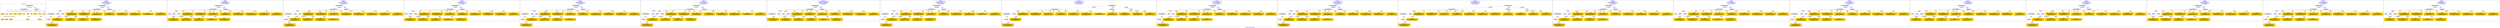 digraph n0 {
fontcolor="blue"
remincross="true"
label="s25-s-oakland-museum-paintings.json"
subgraph cluster_0 {
label="1-correct model"
n2[style="filled",color="white",fillcolor="lightgray",label="CulturalHeritageObject1"];
n3[shape="plaintext",style="filled",fillcolor="gold",label="Date_made"];
n4[style="filled",color="white",fillcolor="lightgray",label="Person1"];
n5[shape="plaintext",style="filled",fillcolor="gold",label="Inscription"];
n6[shape="plaintext",style="filled",fillcolor="gold",label="Dimensions"];
n7[shape="plaintext",style="filled",fillcolor="gold",label="Subtype_of_Art"];
n8[shape="plaintext",style="filled",fillcolor="gold",label="Credit"];
n9[style="filled",color="white",fillcolor="lightgray",label="Concept1"];
n10[shape="plaintext",style="filled",fillcolor="gold",label="Title"];
n11[shape="plaintext",style="filled",fillcolor="gold",label="Accession_id"];
n12[style="filled",color="white",fillcolor="lightgray",label="Concept2"];
n13[shape="plaintext",style="filled",fillcolor="gold",label="birthDate"];
n14[shape="plaintext",style="filled",fillcolor="gold",label="deathDate"];
n15[shape="plaintext",style="filled",fillcolor="gold",label="ArtistName"];
n16[style="filled",color="white",fillcolor="lightgray",label="EuropeanaAggregation1"];
n17[style="filled",color="white",fillcolor="lightgray",label="WebResource1"];
n18[shape="plaintext",style="filled",fillcolor="gold",label="Pic_URL"];
n19[shape="plaintext",style="filled",fillcolor="gold",label="Keywords"];
n20[shape="plaintext",style="filled",fillcolor="gold",label="Type_of_Art"];
}
subgraph cluster_1 {
label="candidate 0\nlink coherence:1.0\nnode coherence:1.0\nconfidence:0.5135010079054279\nmapping score:0.6070644385325785\ncost:18.99998\n-precision:0.63-recall:0.67"
n22[style="filled",color="white",fillcolor="lightgray",label="CulturalHeritageObject1"];
n23[style="filled",color="white",fillcolor="lightgray",label="CulturalHeritageObject2"];
n24[style="filled",color="white",fillcolor="lightgray",label="Person1"];
n25[style="filled",color="white",fillcolor="lightgray",label="Document1"];
n26[style="filled",color="white",fillcolor="lightgray",label="Document2"];
n27[style="filled",color="white",fillcolor="lightgray",label="EuropeanaAggregation1"];
n28[style="filled",color="white",fillcolor="lightgray",label="WebResource1"];
n29[shape="plaintext",style="filled",fillcolor="gold",label="deathDate\n[Person,dateOfDeath,0.488]\n[CulturalHeritageObject,created,0.421]\n[CulturalHeritageObject,provenance,0.067]\n[Person,dateOfBirth,0.024]"];
n30[shape="plaintext",style="filled",fillcolor="gold",label="Dimensions\n[CulturalHeritageObject,extent,0.907]\n[Person,nameOfThePerson,0.062]\n[CulturalHeritageObject,description,0.029]\n[WebResource,classLink,0.002]"];
n31[shape="plaintext",style="filled",fillcolor="gold",label="Subtype_of_Art\n[CulturalHeritageObject,medium,0.949]\n[CulturalHeritageObject,description,0.044]\n[CulturalHeritageObject,extent,0.007]\n[Person,nameOfThePerson,0.0]"];
n32[shape="plaintext",style="filled",fillcolor="gold",label="Accession_id\n[CulturalHeritageObject,extent,0.779]\n[CulturalHeritageObject,provenance,0.094]\n[Person,nameOfThePerson,0.067]\n[Document,classLink,0.06]"];
n33[shape="plaintext",style="filled",fillcolor="gold",label="ArtistName\n[Person,nameOfThePerson,0.368]\n[Document,classLink,0.246]\n[CulturalHeritageObject,provenance,0.223]\n[WebResource,classLink,0.163]"];
n34[shape="plaintext",style="filled",fillcolor="gold",label="Title\n[CulturalHeritageObject,title,0.396]\n[Document,classLink,0.258]\n[WebResource,classLink,0.174]\n[CulturalHeritageObject,description,0.171]"];
n35[shape="plaintext",style="filled",fillcolor="gold",label="birthDate\n[CulturalHeritageObject,created,0.464]\n[Person,dateOfBirth,0.276]\n[Person,dateOfDeath,0.259]\n[CulturalHeritageObject,provenance,0.001]"];
n36[shape="plaintext",style="filled",fillcolor="gold",label="Pic_URL\n[WebResource,classLink,0.666]\n[Document,classLink,0.324]\n[Person,nameOfThePerson,0.005]\n[CulturalHeritageObject,provenance,0.004]"];
n37[shape="plaintext",style="filled",fillcolor="gold",label="Keywords\n[CulturalHeritageObject,description,0.318]\n[Document,classLink,0.264]\n[CulturalHeritageObject,provenance,0.258]\n[WebResource,classLink,0.16]"];
n38[shape="plaintext",style="filled",fillcolor="gold",label="Date_made\n[CulturalHeritageObject,created,0.423]\n[Person,dateOfDeath,0.366]\n[Person,dateOfBirth,0.126]\n[CulturalHeritageObject,provenance,0.085]"];
n39[shape="plaintext",style="filled",fillcolor="gold",label="Inscription\n[CulturalHeritageObject,provenance,0.552]\n[CulturalHeritageObject,description,0.174]\n[Document,classLink,0.154]\n[CulturalHeritageObject,rightsHolder,0.12]"];
n40[shape="plaintext",style="filled",fillcolor="gold",label="Credit\n[CulturalHeritageObject,provenance,0.903]\n[Document,classLink,0.044]\n[CulturalHeritageObject,rightsHolder,0.029]\n[CulturalHeritageObject,title,0.023]"];
n41[shape="plaintext",style="filled",fillcolor="gold",label="Type_of_Art\n[CulturalHeritageObject,description,0.423]\n[Concept,prefLabel,0.322]\n[CulturalHeritageObject,provenance,0.255]"];
}
subgraph cluster_2 {
label="candidate 1\nlink coherence:1.0\nnode coherence:1.0\nconfidence:0.5099264911965128\nmapping score:0.6058729329629402\ncost:17.99998\n-precision:0.72-recall:0.72"
n43[style="filled",color="white",fillcolor="lightgray",label="CulturalHeritageObject1"];
n44[style="filled",color="white",fillcolor="lightgray",label="Person1"];
n45[style="filled",color="white",fillcolor="lightgray",label="Concept1"];
n46[style="filled",color="white",fillcolor="lightgray",label="Document1"];
n47[style="filled",color="white",fillcolor="lightgray",label="EuropeanaAggregation1"];
n48[style="filled",color="white",fillcolor="lightgray",label="WebResource1"];
n49[shape="plaintext",style="filled",fillcolor="gold",label="deathDate\n[Person,dateOfDeath,0.488]\n[CulturalHeritageObject,created,0.421]\n[CulturalHeritageObject,provenance,0.067]\n[Person,dateOfBirth,0.024]"];
n50[shape="plaintext",style="filled",fillcolor="gold",label="Dimensions\n[CulturalHeritageObject,extent,0.907]\n[Person,nameOfThePerson,0.062]\n[CulturalHeritageObject,description,0.029]\n[WebResource,classLink,0.002]"];
n51[shape="plaintext",style="filled",fillcolor="gold",label="Type_of_Art\n[CulturalHeritageObject,description,0.423]\n[Concept,prefLabel,0.322]\n[CulturalHeritageObject,provenance,0.255]"];
n52[shape="plaintext",style="filled",fillcolor="gold",label="Subtype_of_Art\n[CulturalHeritageObject,medium,0.949]\n[CulturalHeritageObject,description,0.044]\n[CulturalHeritageObject,extent,0.007]\n[Person,nameOfThePerson,0.0]"];
n53[shape="plaintext",style="filled",fillcolor="gold",label="Accession_id\n[CulturalHeritageObject,extent,0.779]\n[CulturalHeritageObject,provenance,0.094]\n[Person,nameOfThePerson,0.067]\n[Document,classLink,0.06]"];
n54[shape="plaintext",style="filled",fillcolor="gold",label="ArtistName\n[Person,nameOfThePerson,0.368]\n[Document,classLink,0.246]\n[CulturalHeritageObject,provenance,0.223]\n[WebResource,classLink,0.163]"];
n55[shape="plaintext",style="filled",fillcolor="gold",label="Title\n[CulturalHeritageObject,title,0.396]\n[Document,classLink,0.258]\n[WebResource,classLink,0.174]\n[CulturalHeritageObject,description,0.171]"];
n56[shape="plaintext",style="filled",fillcolor="gold",label="birthDate\n[CulturalHeritageObject,created,0.464]\n[Person,dateOfBirth,0.276]\n[Person,dateOfDeath,0.259]\n[CulturalHeritageObject,provenance,0.001]"];
n57[shape="plaintext",style="filled",fillcolor="gold",label="Pic_URL\n[WebResource,classLink,0.666]\n[Document,classLink,0.324]\n[Person,nameOfThePerson,0.005]\n[CulturalHeritageObject,provenance,0.004]"];
n58[shape="plaintext",style="filled",fillcolor="gold",label="Date_made\n[CulturalHeritageObject,created,0.423]\n[Person,dateOfDeath,0.366]\n[Person,dateOfBirth,0.126]\n[CulturalHeritageObject,provenance,0.085]"];
n59[shape="plaintext",style="filled",fillcolor="gold",label="Inscription\n[CulturalHeritageObject,provenance,0.552]\n[CulturalHeritageObject,description,0.174]\n[Document,classLink,0.154]\n[CulturalHeritageObject,rightsHolder,0.12]"];
n60[shape="plaintext",style="filled",fillcolor="gold",label="Credit\n[CulturalHeritageObject,provenance,0.903]\n[Document,classLink,0.044]\n[CulturalHeritageObject,rightsHolder,0.029]\n[CulturalHeritageObject,title,0.023]"];
n61[shape="plaintext",style="filled",fillcolor="gold",label="Keywords\n[CulturalHeritageObject,description,0.318]\n[Document,classLink,0.264]\n[CulturalHeritageObject,provenance,0.258]\n[WebResource,classLink,0.16]"];
}
subgraph cluster_3 {
label="candidate 10\nlink coherence:1.0\nnode coherence:1.0\nconfidence:0.49161933405703717\nmapping score:0.5997705472497816\ncost:18.99998\n-precision:0.53-recall:0.56"
n63[style="filled",color="white",fillcolor="lightgray",label="CulturalHeritageObject1"];
n64[style="filled",color="white",fillcolor="lightgray",label="CulturalHeritageObject2"];
n65[style="filled",color="white",fillcolor="lightgray",label="Person1"];
n66[style="filled",color="white",fillcolor="lightgray",label="Concept1"];
n67[style="filled",color="white",fillcolor="lightgray",label="Document2"];
n68[style="filled",color="white",fillcolor="lightgray",label="EuropeanaAggregation1"];
n69[style="filled",color="white",fillcolor="lightgray",label="WebResource1"];
n70[shape="plaintext",style="filled",fillcolor="gold",label="Date_made\n[CulturalHeritageObject,created,0.423]\n[Person,dateOfDeath,0.366]\n[Person,dateOfBirth,0.126]\n[CulturalHeritageObject,provenance,0.085]"];
n71[shape="plaintext",style="filled",fillcolor="gold",label="Dimensions\n[CulturalHeritageObject,extent,0.907]\n[Person,nameOfThePerson,0.062]\n[CulturalHeritageObject,description,0.029]\n[WebResource,classLink,0.002]"];
n72[shape="plaintext",style="filled",fillcolor="gold",label="Type_of_Art\n[CulturalHeritageObject,description,0.423]\n[Concept,prefLabel,0.322]\n[CulturalHeritageObject,provenance,0.255]"];
n73[shape="plaintext",style="filled",fillcolor="gold",label="Subtype_of_Art\n[CulturalHeritageObject,medium,0.949]\n[CulturalHeritageObject,description,0.044]\n[CulturalHeritageObject,extent,0.007]\n[Person,nameOfThePerson,0.0]"];
n74[shape="plaintext",style="filled",fillcolor="gold",label="Accession_id\n[CulturalHeritageObject,extent,0.779]\n[CulturalHeritageObject,provenance,0.094]\n[Person,nameOfThePerson,0.067]\n[Document,classLink,0.06]"];
n75[shape="plaintext",style="filled",fillcolor="gold",label="Title\n[CulturalHeritageObject,title,0.396]\n[Document,classLink,0.258]\n[WebResource,classLink,0.174]\n[CulturalHeritageObject,description,0.171]"];
n76[shape="plaintext",style="filled",fillcolor="gold",label="birthDate\n[CulturalHeritageObject,created,0.464]\n[Person,dateOfBirth,0.276]\n[Person,dateOfDeath,0.259]\n[CulturalHeritageObject,provenance,0.001]"];
n77[shape="plaintext",style="filled",fillcolor="gold",label="Pic_URL\n[WebResource,classLink,0.666]\n[Document,classLink,0.324]\n[Person,nameOfThePerson,0.005]\n[CulturalHeritageObject,provenance,0.004]"];
n78[shape="plaintext",style="filled",fillcolor="gold",label="ArtistName\n[Person,nameOfThePerson,0.368]\n[Document,classLink,0.246]\n[CulturalHeritageObject,provenance,0.223]\n[WebResource,classLink,0.163]"];
n79[shape="plaintext",style="filled",fillcolor="gold",label="deathDate\n[Person,dateOfDeath,0.488]\n[CulturalHeritageObject,created,0.421]\n[CulturalHeritageObject,provenance,0.067]\n[Person,dateOfBirth,0.024]"];
n80[shape="plaintext",style="filled",fillcolor="gold",label="Inscription\n[CulturalHeritageObject,provenance,0.552]\n[CulturalHeritageObject,description,0.174]\n[Document,classLink,0.154]\n[CulturalHeritageObject,rightsHolder,0.12]"];
n81[shape="plaintext",style="filled",fillcolor="gold",label="Credit\n[CulturalHeritageObject,provenance,0.903]\n[Document,classLink,0.044]\n[CulturalHeritageObject,rightsHolder,0.029]\n[CulturalHeritageObject,title,0.023]"];
n82[shape="plaintext",style="filled",fillcolor="gold",label="Keywords\n[CulturalHeritageObject,description,0.318]\n[Document,classLink,0.264]\n[CulturalHeritageObject,provenance,0.258]\n[WebResource,classLink,0.16]"];
}
subgraph cluster_4 {
label="candidate 11\nlink coherence:1.0\nnode coherence:1.0\nconfidence:0.47936487670623945\nmapping score:0.595685728132849\ncost:17.99998\n-precision:0.78-recall:0.78"
n84[style="filled",color="white",fillcolor="lightgray",label="CulturalHeritageObject1"];
n85[style="filled",color="white",fillcolor="lightgray",label="Person1"];
n86[style="filled",color="white",fillcolor="lightgray",label="Concept1"];
n87[style="filled",color="white",fillcolor="lightgray",label="Document1"];
n88[style="filled",color="white",fillcolor="lightgray",label="EuropeanaAggregation1"];
n89[style="filled",color="white",fillcolor="lightgray",label="WebResource1"];
n90[shape="plaintext",style="filled",fillcolor="gold",label="deathDate\n[Person,dateOfDeath,0.488]\n[CulturalHeritageObject,created,0.421]\n[CulturalHeritageObject,provenance,0.067]\n[Person,dateOfBirth,0.024]"];
n91[shape="plaintext",style="filled",fillcolor="gold",label="Dimensions\n[CulturalHeritageObject,extent,0.907]\n[Person,nameOfThePerson,0.062]\n[CulturalHeritageObject,description,0.029]\n[WebResource,classLink,0.002]"];
n92[shape="plaintext",style="filled",fillcolor="gold",label="Type_of_Art\n[CulturalHeritageObject,description,0.423]\n[Concept,prefLabel,0.322]\n[CulturalHeritageObject,provenance,0.255]"];
n93[shape="plaintext",style="filled",fillcolor="gold",label="Subtype_of_Art\n[CulturalHeritageObject,medium,0.949]\n[CulturalHeritageObject,description,0.044]\n[CulturalHeritageObject,extent,0.007]\n[Person,nameOfThePerson,0.0]"];
n94[shape="plaintext",style="filled",fillcolor="gold",label="ArtistName\n[Person,nameOfThePerson,0.368]\n[Document,classLink,0.246]\n[CulturalHeritageObject,provenance,0.223]\n[WebResource,classLink,0.163]"];
n95[shape="plaintext",style="filled",fillcolor="gold",label="Keywords\n[CulturalHeritageObject,description,0.318]\n[Document,classLink,0.264]\n[CulturalHeritageObject,provenance,0.258]\n[WebResource,classLink,0.16]"];
n96[shape="plaintext",style="filled",fillcolor="gold",label="Title\n[CulturalHeritageObject,title,0.396]\n[Document,classLink,0.258]\n[WebResource,classLink,0.174]\n[CulturalHeritageObject,description,0.171]"];
n97[shape="plaintext",style="filled",fillcolor="gold",label="birthDate\n[CulturalHeritageObject,created,0.464]\n[Person,dateOfBirth,0.276]\n[Person,dateOfDeath,0.259]\n[CulturalHeritageObject,provenance,0.001]"];
n98[shape="plaintext",style="filled",fillcolor="gold",label="Pic_URL\n[WebResource,classLink,0.666]\n[Document,classLink,0.324]\n[Person,nameOfThePerson,0.005]\n[CulturalHeritageObject,provenance,0.004]"];
n99[shape="plaintext",style="filled",fillcolor="gold",label="Date_made\n[CulturalHeritageObject,created,0.423]\n[Person,dateOfDeath,0.366]\n[Person,dateOfBirth,0.126]\n[CulturalHeritageObject,provenance,0.085]"];
n100[shape="plaintext",style="filled",fillcolor="gold",label="Credit\n[CulturalHeritageObject,provenance,0.903]\n[Document,classLink,0.044]\n[CulturalHeritageObject,rightsHolder,0.029]\n[CulturalHeritageObject,title,0.023]"];
n101[shape="plaintext",style="filled",fillcolor="gold",label="Accession_id\n[CulturalHeritageObject,extent,0.779]\n[CulturalHeritageObject,provenance,0.094]\n[Person,nameOfThePerson,0.067]\n[Document,classLink,0.06]"];
n102[shape="plaintext",style="filled",fillcolor="gold",label="Inscription\n[CulturalHeritageObject,provenance,0.552]\n[CulturalHeritageObject,description,0.174]\n[Document,classLink,0.154]\n[CulturalHeritageObject,rightsHolder,0.12]"];
}
subgraph cluster_5 {
label="candidate 12\nlink coherence:1.0\nnode coherence:1.0\nconfidence:0.47936487670623945\nmapping score:0.595685728132849\ncost:18.99998\n-precision:0.74-recall:0.78"
n104[style="filled",color="white",fillcolor="lightgray",label="CulturalHeritageObject1"];
n105[style="filled",color="white",fillcolor="lightgray",label="CulturalHeritageObject2"];
n106[style="filled",color="white",fillcolor="lightgray",label="Person1"];
n107[style="filled",color="white",fillcolor="lightgray",label="Concept1"];
n108[style="filled",color="white",fillcolor="lightgray",label="Document2"];
n109[style="filled",color="white",fillcolor="lightgray",label="EuropeanaAggregation1"];
n110[style="filled",color="white",fillcolor="lightgray",label="WebResource1"];
n111[shape="plaintext",style="filled",fillcolor="gold",label="deathDate\n[Person,dateOfDeath,0.488]\n[CulturalHeritageObject,created,0.421]\n[CulturalHeritageObject,provenance,0.067]\n[Person,dateOfBirth,0.024]"];
n112[shape="plaintext",style="filled",fillcolor="gold",label="Dimensions\n[CulturalHeritageObject,extent,0.907]\n[Person,nameOfThePerson,0.062]\n[CulturalHeritageObject,description,0.029]\n[WebResource,classLink,0.002]"];
n113[shape="plaintext",style="filled",fillcolor="gold",label="Type_of_Art\n[CulturalHeritageObject,description,0.423]\n[Concept,prefLabel,0.322]\n[CulturalHeritageObject,provenance,0.255]"];
n114[shape="plaintext",style="filled",fillcolor="gold",label="Subtype_of_Art\n[CulturalHeritageObject,medium,0.949]\n[CulturalHeritageObject,description,0.044]\n[CulturalHeritageObject,extent,0.007]\n[Person,nameOfThePerson,0.0]"];
n115[shape="plaintext",style="filled",fillcolor="gold",label="ArtistName\n[Person,nameOfThePerson,0.368]\n[Document,classLink,0.246]\n[CulturalHeritageObject,provenance,0.223]\n[WebResource,classLink,0.163]"];
n116[shape="plaintext",style="filled",fillcolor="gold",label="Title\n[CulturalHeritageObject,title,0.396]\n[Document,classLink,0.258]\n[WebResource,classLink,0.174]\n[CulturalHeritageObject,description,0.171]"];
n117[shape="plaintext",style="filled",fillcolor="gold",label="birthDate\n[CulturalHeritageObject,created,0.464]\n[Person,dateOfBirth,0.276]\n[Person,dateOfDeath,0.259]\n[CulturalHeritageObject,provenance,0.001]"];
n118[shape="plaintext",style="filled",fillcolor="gold",label="Pic_URL\n[WebResource,classLink,0.666]\n[Document,classLink,0.324]\n[Person,nameOfThePerson,0.005]\n[CulturalHeritageObject,provenance,0.004]"];
n119[shape="plaintext",style="filled",fillcolor="gold",label="Keywords\n[CulturalHeritageObject,description,0.318]\n[Document,classLink,0.264]\n[CulturalHeritageObject,provenance,0.258]\n[WebResource,classLink,0.16]"];
n120[shape="plaintext",style="filled",fillcolor="gold",label="Date_made\n[CulturalHeritageObject,created,0.423]\n[Person,dateOfDeath,0.366]\n[Person,dateOfBirth,0.126]\n[CulturalHeritageObject,provenance,0.085]"];
n121[shape="plaintext",style="filled",fillcolor="gold",label="Credit\n[CulturalHeritageObject,provenance,0.903]\n[Document,classLink,0.044]\n[CulturalHeritageObject,rightsHolder,0.029]\n[CulturalHeritageObject,title,0.023]"];
n122[shape="plaintext",style="filled",fillcolor="gold",label="Accession_id\n[CulturalHeritageObject,extent,0.779]\n[CulturalHeritageObject,provenance,0.094]\n[Person,nameOfThePerson,0.067]\n[Document,classLink,0.06]"];
n123[shape="plaintext",style="filled",fillcolor="gold",label="Inscription\n[CulturalHeritageObject,provenance,0.552]\n[CulturalHeritageObject,description,0.174]\n[Document,classLink,0.154]\n[CulturalHeritageObject,rightsHolder,0.12]"];
}
subgraph cluster_6 {
label="candidate 13\nlink coherence:0.95\nnode coherence:1.0\nconfidence:0.5135010079054279\nmapping score:0.6070644385325785\ncost:19.99998\n-precision:0.65-recall:0.72"
n125[style="filled",color="white",fillcolor="lightgray",label="CulturalHeritageObject1"];
n126[style="filled",color="white",fillcolor="lightgray",label="CulturalHeritageObject2"];
n127[style="filled",color="white",fillcolor="lightgray",label="Person1"];
n128[style="filled",color="white",fillcolor="lightgray",label="Concept1"];
n129[style="filled",color="white",fillcolor="lightgray",label="Document1"];
n130[style="filled",color="white",fillcolor="lightgray",label="Document2"];
n131[style="filled",color="white",fillcolor="lightgray",label="EuropeanaAggregation1"];
n132[style="filled",color="white",fillcolor="lightgray",label="WebResource1"];
n133[shape="plaintext",style="filled",fillcolor="gold",label="deathDate\n[Person,dateOfDeath,0.488]\n[CulturalHeritageObject,created,0.421]\n[CulturalHeritageObject,provenance,0.067]\n[Person,dateOfBirth,0.024]"];
n134[shape="plaintext",style="filled",fillcolor="gold",label="Dimensions\n[CulturalHeritageObject,extent,0.907]\n[Person,nameOfThePerson,0.062]\n[CulturalHeritageObject,description,0.029]\n[WebResource,classLink,0.002]"];
n135[shape="plaintext",style="filled",fillcolor="gold",label="Subtype_of_Art\n[CulturalHeritageObject,medium,0.949]\n[CulturalHeritageObject,description,0.044]\n[CulturalHeritageObject,extent,0.007]\n[Person,nameOfThePerson,0.0]"];
n136[shape="plaintext",style="filled",fillcolor="gold",label="Accession_id\n[CulturalHeritageObject,extent,0.779]\n[CulturalHeritageObject,provenance,0.094]\n[Person,nameOfThePerson,0.067]\n[Document,classLink,0.06]"];
n137[shape="plaintext",style="filled",fillcolor="gold",label="ArtistName\n[Person,nameOfThePerson,0.368]\n[Document,classLink,0.246]\n[CulturalHeritageObject,provenance,0.223]\n[WebResource,classLink,0.163]"];
n138[shape="plaintext",style="filled",fillcolor="gold",label="Title\n[CulturalHeritageObject,title,0.396]\n[Document,classLink,0.258]\n[WebResource,classLink,0.174]\n[CulturalHeritageObject,description,0.171]"];
n139[shape="plaintext",style="filled",fillcolor="gold",label="birthDate\n[CulturalHeritageObject,created,0.464]\n[Person,dateOfBirth,0.276]\n[Person,dateOfDeath,0.259]\n[CulturalHeritageObject,provenance,0.001]"];
n140[shape="plaintext",style="filled",fillcolor="gold",label="Pic_URL\n[WebResource,classLink,0.666]\n[Document,classLink,0.324]\n[Person,nameOfThePerson,0.005]\n[CulturalHeritageObject,provenance,0.004]"];
n141[shape="plaintext",style="filled",fillcolor="gold",label="Keywords\n[CulturalHeritageObject,description,0.318]\n[Document,classLink,0.264]\n[CulturalHeritageObject,provenance,0.258]\n[WebResource,classLink,0.16]"];
n142[shape="plaintext",style="filled",fillcolor="gold",label="Date_made\n[CulturalHeritageObject,created,0.423]\n[Person,dateOfDeath,0.366]\n[Person,dateOfBirth,0.126]\n[CulturalHeritageObject,provenance,0.085]"];
n143[shape="plaintext",style="filled",fillcolor="gold",label="Inscription\n[CulturalHeritageObject,provenance,0.552]\n[CulturalHeritageObject,description,0.174]\n[Document,classLink,0.154]\n[CulturalHeritageObject,rightsHolder,0.12]"];
n144[shape="plaintext",style="filled",fillcolor="gold",label="Credit\n[CulturalHeritageObject,provenance,0.903]\n[Document,classLink,0.044]\n[CulturalHeritageObject,rightsHolder,0.029]\n[CulturalHeritageObject,title,0.023]"];
n145[shape="plaintext",style="filled",fillcolor="gold",label="Type_of_Art\n[CulturalHeritageObject,description,0.423]\n[Concept,prefLabel,0.322]\n[CulturalHeritageObject,provenance,0.255]"];
}
subgraph cluster_7 {
label="candidate 14\nlink coherence:0.9473684210526315\nnode coherence:0.9473684210526315\nconfidence:0.5610305284626722\nmapping score:0.5925432395820244\ncost:117.99998\n-precision:0.68-recall:0.72"
n147[style="filled",color="white",fillcolor="lightgray",label="CulturalHeritageObject1"];
n148[style="filled",color="white",fillcolor="lightgray",label="CulturalHeritageObject2"];
n149[style="filled",color="white",fillcolor="lightgray",label="Person1"];
n150[style="filled",color="white",fillcolor="lightgray",label="Concept1"];
n151[style="filled",color="white",fillcolor="lightgray",label="Document1"];
n152[style="filled",color="white",fillcolor="lightgray",label="EuropeanaAggregation1"];
n153[style="filled",color="white",fillcolor="lightgray",label="WebResource1"];
n154[shape="plaintext",style="filled",fillcolor="gold",label="deathDate\n[Person,dateOfDeath,0.488]\n[CulturalHeritageObject,created,0.421]\n[CulturalHeritageObject,provenance,0.067]\n[Person,dateOfBirth,0.024]"];
n155[shape="plaintext",style="filled",fillcolor="gold",label="Dimensions\n[CulturalHeritageObject,extent,0.907]\n[Person,nameOfThePerson,0.062]\n[CulturalHeritageObject,description,0.029]\n[WebResource,classLink,0.002]"];
n156[shape="plaintext",style="filled",fillcolor="gold",label="Accession_id\n[CulturalHeritageObject,extent,0.779]\n[CulturalHeritageObject,provenance,0.094]\n[Person,nameOfThePerson,0.067]\n[Document,classLink,0.06]"];
n157[shape="plaintext",style="filled",fillcolor="gold",label="Type_of_Art\n[CulturalHeritageObject,description,0.423]\n[Concept,prefLabel,0.322]\n[CulturalHeritageObject,provenance,0.255]"];
n158[shape="plaintext",style="filled",fillcolor="gold",label="Subtype_of_Art\n[CulturalHeritageObject,medium,0.949]\n[CulturalHeritageObject,description,0.044]\n[CulturalHeritageObject,extent,0.007]\n[Person,nameOfThePerson,0.0]"];
n159[shape="plaintext",style="filled",fillcolor="gold",label="ArtistName\n[Person,nameOfThePerson,0.368]\n[Document,classLink,0.246]\n[CulturalHeritageObject,provenance,0.223]\n[WebResource,classLink,0.163]"];
n160[shape="plaintext",style="filled",fillcolor="gold",label="Keywords\n[CulturalHeritageObject,description,0.318]\n[Document,classLink,0.264]\n[CulturalHeritageObject,provenance,0.258]\n[WebResource,classLink,0.16]"];
n161[shape="plaintext",style="filled",fillcolor="gold",label="Title\n[CulturalHeritageObject,title,0.396]\n[Document,classLink,0.258]\n[WebResource,classLink,0.174]\n[CulturalHeritageObject,description,0.171]"];
n162[shape="plaintext",style="filled",fillcolor="gold",label="birthDate\n[CulturalHeritageObject,created,0.464]\n[Person,dateOfBirth,0.276]\n[Person,dateOfDeath,0.259]\n[CulturalHeritageObject,provenance,0.001]"];
n163[shape="plaintext",style="filled",fillcolor="gold",label="Pic_URL\n[WebResource,classLink,0.666]\n[Document,classLink,0.324]\n[Person,nameOfThePerson,0.005]\n[CulturalHeritageObject,provenance,0.004]"];
n164[shape="plaintext",style="filled",fillcolor="gold",label="Date_made\n[CulturalHeritageObject,created,0.423]\n[Person,dateOfDeath,0.366]\n[Person,dateOfBirth,0.126]\n[CulturalHeritageObject,provenance,0.085]"];
n165[shape="plaintext",style="filled",fillcolor="gold",label="Inscription\n[CulturalHeritageObject,provenance,0.552]\n[CulturalHeritageObject,description,0.174]\n[Document,classLink,0.154]\n[CulturalHeritageObject,rightsHolder,0.12]"];
n166[shape="plaintext",style="filled",fillcolor="gold",label="Credit\n[CulturalHeritageObject,provenance,0.903]\n[Document,classLink,0.044]\n[CulturalHeritageObject,rightsHolder,0.029]\n[CulturalHeritageObject,title,0.023]"];
}
subgraph cluster_8 {
label="candidate 15\nlink coherence:0.9473684210526315\nnode coherence:1.0\nconfidence:0.5135010079054279\nmapping score:0.6070644385325785\ncost:118.009982\n-precision:0.58-recall:0.61"
n168[style="filled",color="white",fillcolor="lightgray",label="CulturalHeritageObject1"];
n169[style="filled",color="white",fillcolor="lightgray",label="CulturalHeritageObject2"];
n170[style="filled",color="white",fillcolor="lightgray",label="Person1"];
n171[style="filled",color="white",fillcolor="lightgray",label="Document1"];
n172[style="filled",color="white",fillcolor="lightgray",label="Document2"];
n173[style="filled",color="white",fillcolor="lightgray",label="EuropeanaAggregation1"];
n174[style="filled",color="white",fillcolor="lightgray",label="WebResource1"];
n175[shape="plaintext",style="filled",fillcolor="gold",label="deathDate\n[Person,dateOfDeath,0.488]\n[CulturalHeritageObject,created,0.421]\n[CulturalHeritageObject,provenance,0.067]\n[Person,dateOfBirth,0.024]"];
n176[shape="plaintext",style="filled",fillcolor="gold",label="Dimensions\n[CulturalHeritageObject,extent,0.907]\n[Person,nameOfThePerson,0.062]\n[CulturalHeritageObject,description,0.029]\n[WebResource,classLink,0.002]"];
n177[shape="plaintext",style="filled",fillcolor="gold",label="Subtype_of_Art\n[CulturalHeritageObject,medium,0.949]\n[CulturalHeritageObject,description,0.044]\n[CulturalHeritageObject,extent,0.007]\n[Person,nameOfThePerson,0.0]"];
n178[shape="plaintext",style="filled",fillcolor="gold",label="Accession_id\n[CulturalHeritageObject,extent,0.779]\n[CulturalHeritageObject,provenance,0.094]\n[Person,nameOfThePerson,0.067]\n[Document,classLink,0.06]"];
n179[shape="plaintext",style="filled",fillcolor="gold",label="ArtistName\n[Person,nameOfThePerson,0.368]\n[Document,classLink,0.246]\n[CulturalHeritageObject,provenance,0.223]\n[WebResource,classLink,0.163]"];
n180[shape="plaintext",style="filled",fillcolor="gold",label="Title\n[CulturalHeritageObject,title,0.396]\n[Document,classLink,0.258]\n[WebResource,classLink,0.174]\n[CulturalHeritageObject,description,0.171]"];
n181[shape="plaintext",style="filled",fillcolor="gold",label="birthDate\n[CulturalHeritageObject,created,0.464]\n[Person,dateOfBirth,0.276]\n[Person,dateOfDeath,0.259]\n[CulturalHeritageObject,provenance,0.001]"];
n182[shape="plaintext",style="filled",fillcolor="gold",label="Pic_URL\n[WebResource,classLink,0.666]\n[Document,classLink,0.324]\n[Person,nameOfThePerson,0.005]\n[CulturalHeritageObject,provenance,0.004]"];
n183[shape="plaintext",style="filled",fillcolor="gold",label="Keywords\n[CulturalHeritageObject,description,0.318]\n[Document,classLink,0.264]\n[CulturalHeritageObject,provenance,0.258]\n[WebResource,classLink,0.16]"];
n184[shape="plaintext",style="filled",fillcolor="gold",label="Date_made\n[CulturalHeritageObject,created,0.423]\n[Person,dateOfDeath,0.366]\n[Person,dateOfBirth,0.126]\n[CulturalHeritageObject,provenance,0.085]"];
n185[shape="plaintext",style="filled",fillcolor="gold",label="Inscription\n[CulturalHeritageObject,provenance,0.552]\n[CulturalHeritageObject,description,0.174]\n[Document,classLink,0.154]\n[CulturalHeritageObject,rightsHolder,0.12]"];
n186[shape="plaintext",style="filled",fillcolor="gold",label="Credit\n[CulturalHeritageObject,provenance,0.903]\n[Document,classLink,0.044]\n[CulturalHeritageObject,rightsHolder,0.029]\n[CulturalHeritageObject,title,0.023]"];
n187[shape="plaintext",style="filled",fillcolor="gold",label="Type_of_Art\n[CulturalHeritageObject,description,0.423]\n[Concept,prefLabel,0.322]\n[CulturalHeritageObject,provenance,0.255]"];
}
subgraph cluster_9 {
label="candidate 16\nlink coherence:0.9473684210526315\nnode coherence:1.0\nconfidence:0.5135010079054279\nmapping score:0.6070644385325785\ncost:118.010002\n-precision:0.58-recall:0.61"
n189[style="filled",color="white",fillcolor="lightgray",label="CulturalHeritageObject1"];
n190[style="filled",color="white",fillcolor="lightgray",label="CulturalHeritageObject2"];
n191[style="filled",color="white",fillcolor="lightgray",label="Document1"];
n192[style="filled",color="white",fillcolor="lightgray",label="Document2"];
n193[style="filled",color="white",fillcolor="lightgray",label="EuropeanaAggregation1"];
n194[style="filled",color="white",fillcolor="lightgray",label="WebResource1"];
n195[style="filled",color="white",fillcolor="lightgray",label="Person1"];
n196[shape="plaintext",style="filled",fillcolor="gold",label="deathDate\n[Person,dateOfDeath,0.488]\n[CulturalHeritageObject,created,0.421]\n[CulturalHeritageObject,provenance,0.067]\n[Person,dateOfBirth,0.024]"];
n197[shape="plaintext",style="filled",fillcolor="gold",label="Dimensions\n[CulturalHeritageObject,extent,0.907]\n[Person,nameOfThePerson,0.062]\n[CulturalHeritageObject,description,0.029]\n[WebResource,classLink,0.002]"];
n198[shape="plaintext",style="filled",fillcolor="gold",label="Subtype_of_Art\n[CulturalHeritageObject,medium,0.949]\n[CulturalHeritageObject,description,0.044]\n[CulturalHeritageObject,extent,0.007]\n[Person,nameOfThePerson,0.0]"];
n199[shape="plaintext",style="filled",fillcolor="gold",label="Accession_id\n[CulturalHeritageObject,extent,0.779]\n[CulturalHeritageObject,provenance,0.094]\n[Person,nameOfThePerson,0.067]\n[Document,classLink,0.06]"];
n200[shape="plaintext",style="filled",fillcolor="gold",label="ArtistName\n[Person,nameOfThePerson,0.368]\n[Document,classLink,0.246]\n[CulturalHeritageObject,provenance,0.223]\n[WebResource,classLink,0.163]"];
n201[shape="plaintext",style="filled",fillcolor="gold",label="Title\n[CulturalHeritageObject,title,0.396]\n[Document,classLink,0.258]\n[WebResource,classLink,0.174]\n[CulturalHeritageObject,description,0.171]"];
n202[shape="plaintext",style="filled",fillcolor="gold",label="birthDate\n[CulturalHeritageObject,created,0.464]\n[Person,dateOfBirth,0.276]\n[Person,dateOfDeath,0.259]\n[CulturalHeritageObject,provenance,0.001]"];
n203[shape="plaintext",style="filled",fillcolor="gold",label="Pic_URL\n[WebResource,classLink,0.666]\n[Document,classLink,0.324]\n[Person,nameOfThePerson,0.005]\n[CulturalHeritageObject,provenance,0.004]"];
n204[shape="plaintext",style="filled",fillcolor="gold",label="Keywords\n[CulturalHeritageObject,description,0.318]\n[Document,classLink,0.264]\n[CulturalHeritageObject,provenance,0.258]\n[WebResource,classLink,0.16]"];
n205[shape="plaintext",style="filled",fillcolor="gold",label="Date_made\n[CulturalHeritageObject,created,0.423]\n[Person,dateOfDeath,0.366]\n[Person,dateOfBirth,0.126]\n[CulturalHeritageObject,provenance,0.085]"];
n206[shape="plaintext",style="filled",fillcolor="gold",label="Inscription\n[CulturalHeritageObject,provenance,0.552]\n[CulturalHeritageObject,description,0.174]\n[Document,classLink,0.154]\n[CulturalHeritageObject,rightsHolder,0.12]"];
n207[shape="plaintext",style="filled",fillcolor="gold",label="Credit\n[CulturalHeritageObject,provenance,0.903]\n[Document,classLink,0.044]\n[CulturalHeritageObject,rightsHolder,0.029]\n[CulturalHeritageObject,title,0.023]"];
n208[shape="plaintext",style="filled",fillcolor="gold",label="Type_of_Art\n[CulturalHeritageObject,description,0.423]\n[Concept,prefLabel,0.322]\n[CulturalHeritageObject,provenance,0.255]"];
}
subgraph cluster_10 {
label="candidate 17\nlink coherence:0.9473684210526315\nnode coherence:1.0\nconfidence:0.5099264911965128\nmapping score:0.6058729329629402\ncost:18.99998\n-precision:0.63-recall:0.67"
n210[style="filled",color="white",fillcolor="lightgray",label="CulturalHeritageObject1"];
n211[style="filled",color="white",fillcolor="lightgray",label="CulturalHeritageObject2"];
n212[style="filled",color="white",fillcolor="lightgray",label="Person1"];
n213[style="filled",color="white",fillcolor="lightgray",label="Concept1"];
n214[style="filled",color="white",fillcolor="lightgray",label="Document2"];
n215[style="filled",color="white",fillcolor="lightgray",label="EuropeanaAggregation1"];
n216[style="filled",color="white",fillcolor="lightgray",label="WebResource1"];
n217[shape="plaintext",style="filled",fillcolor="gold",label="deathDate\n[Person,dateOfDeath,0.488]\n[CulturalHeritageObject,created,0.421]\n[CulturalHeritageObject,provenance,0.067]\n[Person,dateOfBirth,0.024]"];
n218[shape="plaintext",style="filled",fillcolor="gold",label="Dimensions\n[CulturalHeritageObject,extent,0.907]\n[Person,nameOfThePerson,0.062]\n[CulturalHeritageObject,description,0.029]\n[WebResource,classLink,0.002]"];
n219[shape="plaintext",style="filled",fillcolor="gold",label="Type_of_Art\n[CulturalHeritageObject,description,0.423]\n[Concept,prefLabel,0.322]\n[CulturalHeritageObject,provenance,0.255]"];
n220[shape="plaintext",style="filled",fillcolor="gold",label="Subtype_of_Art\n[CulturalHeritageObject,medium,0.949]\n[CulturalHeritageObject,description,0.044]\n[CulturalHeritageObject,extent,0.007]\n[Person,nameOfThePerson,0.0]"];
n221[shape="plaintext",style="filled",fillcolor="gold",label="ArtistName\n[Person,nameOfThePerson,0.368]\n[Document,classLink,0.246]\n[CulturalHeritageObject,provenance,0.223]\n[WebResource,classLink,0.163]"];
n222[shape="plaintext",style="filled",fillcolor="gold",label="Title\n[CulturalHeritageObject,title,0.396]\n[Document,classLink,0.258]\n[WebResource,classLink,0.174]\n[CulturalHeritageObject,description,0.171]"];
n223[shape="plaintext",style="filled",fillcolor="gold",label="birthDate\n[CulturalHeritageObject,created,0.464]\n[Person,dateOfBirth,0.276]\n[Person,dateOfDeath,0.259]\n[CulturalHeritageObject,provenance,0.001]"];
n224[shape="plaintext",style="filled",fillcolor="gold",label="Pic_URL\n[WebResource,classLink,0.666]\n[Document,classLink,0.324]\n[Person,nameOfThePerson,0.005]\n[CulturalHeritageObject,provenance,0.004]"];
n225[shape="plaintext",style="filled",fillcolor="gold",label="Accession_id\n[CulturalHeritageObject,extent,0.779]\n[CulturalHeritageObject,provenance,0.094]\n[Person,nameOfThePerson,0.067]\n[Document,classLink,0.06]"];
n226[shape="plaintext",style="filled",fillcolor="gold",label="Date_made\n[CulturalHeritageObject,created,0.423]\n[Person,dateOfDeath,0.366]\n[Person,dateOfBirth,0.126]\n[CulturalHeritageObject,provenance,0.085]"];
n227[shape="plaintext",style="filled",fillcolor="gold",label="Inscription\n[CulturalHeritageObject,provenance,0.552]\n[CulturalHeritageObject,description,0.174]\n[Document,classLink,0.154]\n[CulturalHeritageObject,rightsHolder,0.12]"];
n228[shape="plaintext",style="filled",fillcolor="gold",label="Credit\n[CulturalHeritageObject,provenance,0.903]\n[Document,classLink,0.044]\n[CulturalHeritageObject,rightsHolder,0.029]\n[CulturalHeritageObject,title,0.023]"];
n229[shape="plaintext",style="filled",fillcolor="gold",label="Keywords\n[CulturalHeritageObject,description,0.318]\n[Document,classLink,0.264]\n[CulturalHeritageObject,provenance,0.258]\n[WebResource,classLink,0.16]"];
}
subgraph cluster_11 {
label="candidate 18\nlink coherence:0.9473684210526315\nnode coherence:1.0\nconfidence:0.5099264911965128\nmapping score:0.6058729329629402\ncost:118.009982\n-precision:0.63-recall:0.67"
n231[style="filled",color="white",fillcolor="lightgray",label="CulturalHeritageObject1"];
n232[style="filled",color="white",fillcolor="lightgray",label="CulturalHeritageObject2"];
n233[style="filled",color="white",fillcolor="lightgray",label="Person1"];
n234[style="filled",color="white",fillcolor="lightgray",label="Concept1"];
n235[style="filled",color="white",fillcolor="lightgray",label="Document2"];
n236[style="filled",color="white",fillcolor="lightgray",label="EuropeanaAggregation1"];
n237[style="filled",color="white",fillcolor="lightgray",label="WebResource1"];
n238[shape="plaintext",style="filled",fillcolor="gold",label="deathDate\n[Person,dateOfDeath,0.488]\n[CulturalHeritageObject,created,0.421]\n[CulturalHeritageObject,provenance,0.067]\n[Person,dateOfBirth,0.024]"];
n239[shape="plaintext",style="filled",fillcolor="gold",label="Dimensions\n[CulturalHeritageObject,extent,0.907]\n[Person,nameOfThePerson,0.062]\n[CulturalHeritageObject,description,0.029]\n[WebResource,classLink,0.002]"];
n240[shape="plaintext",style="filled",fillcolor="gold",label="Type_of_Art\n[CulturalHeritageObject,description,0.423]\n[Concept,prefLabel,0.322]\n[CulturalHeritageObject,provenance,0.255]"];
n241[shape="plaintext",style="filled",fillcolor="gold",label="Subtype_of_Art\n[CulturalHeritageObject,medium,0.949]\n[CulturalHeritageObject,description,0.044]\n[CulturalHeritageObject,extent,0.007]\n[Person,nameOfThePerson,0.0]"];
n242[shape="plaintext",style="filled",fillcolor="gold",label="ArtistName\n[Person,nameOfThePerson,0.368]\n[Document,classLink,0.246]\n[CulturalHeritageObject,provenance,0.223]\n[WebResource,classLink,0.163]"];
n243[shape="plaintext",style="filled",fillcolor="gold",label="Title\n[CulturalHeritageObject,title,0.396]\n[Document,classLink,0.258]\n[WebResource,classLink,0.174]\n[CulturalHeritageObject,description,0.171]"];
n244[shape="plaintext",style="filled",fillcolor="gold",label="birthDate\n[CulturalHeritageObject,created,0.464]\n[Person,dateOfBirth,0.276]\n[Person,dateOfDeath,0.259]\n[CulturalHeritageObject,provenance,0.001]"];
n245[shape="plaintext",style="filled",fillcolor="gold",label="Pic_URL\n[WebResource,classLink,0.666]\n[Document,classLink,0.324]\n[Person,nameOfThePerson,0.005]\n[CulturalHeritageObject,provenance,0.004]"];
n246[shape="plaintext",style="filled",fillcolor="gold",label="Accession_id\n[CulturalHeritageObject,extent,0.779]\n[CulturalHeritageObject,provenance,0.094]\n[Person,nameOfThePerson,0.067]\n[Document,classLink,0.06]"];
n247[shape="plaintext",style="filled",fillcolor="gold",label="Date_made\n[CulturalHeritageObject,created,0.423]\n[Person,dateOfDeath,0.366]\n[Person,dateOfBirth,0.126]\n[CulturalHeritageObject,provenance,0.085]"];
n248[shape="plaintext",style="filled",fillcolor="gold",label="Inscription\n[CulturalHeritageObject,provenance,0.552]\n[CulturalHeritageObject,description,0.174]\n[Document,classLink,0.154]\n[CulturalHeritageObject,rightsHolder,0.12]"];
n249[shape="plaintext",style="filled",fillcolor="gold",label="Credit\n[CulturalHeritageObject,provenance,0.903]\n[Document,classLink,0.044]\n[CulturalHeritageObject,rightsHolder,0.029]\n[CulturalHeritageObject,title,0.023]"];
n250[shape="plaintext",style="filled",fillcolor="gold",label="Keywords\n[CulturalHeritageObject,description,0.318]\n[Document,classLink,0.264]\n[CulturalHeritageObject,provenance,0.258]\n[WebResource,classLink,0.16]"];
}
subgraph cluster_12 {
label="candidate 19\nlink coherence:0.9473684210526315\nnode coherence:1.0\nconfidence:0.5099264911965128\nmapping score:0.6058729329629402\ncost:118.010002\n-precision:0.63-recall:0.67"
n252[style="filled",color="white",fillcolor="lightgray",label="CulturalHeritageObject1"];
n253[style="filled",color="white",fillcolor="lightgray",label="CulturalHeritageObject2"];
n254[style="filled",color="white",fillcolor="lightgray",label="Concept1"];
n255[style="filled",color="white",fillcolor="lightgray",label="Document2"];
n256[style="filled",color="white",fillcolor="lightgray",label="EuropeanaAggregation1"];
n257[style="filled",color="white",fillcolor="lightgray",label="WebResource1"];
n258[style="filled",color="white",fillcolor="lightgray",label="Person1"];
n259[shape="plaintext",style="filled",fillcolor="gold",label="deathDate\n[Person,dateOfDeath,0.488]\n[CulturalHeritageObject,created,0.421]\n[CulturalHeritageObject,provenance,0.067]\n[Person,dateOfBirth,0.024]"];
n260[shape="plaintext",style="filled",fillcolor="gold",label="Dimensions\n[CulturalHeritageObject,extent,0.907]\n[Person,nameOfThePerson,0.062]\n[CulturalHeritageObject,description,0.029]\n[WebResource,classLink,0.002]"];
n261[shape="plaintext",style="filled",fillcolor="gold",label="Type_of_Art\n[CulturalHeritageObject,description,0.423]\n[Concept,prefLabel,0.322]\n[CulturalHeritageObject,provenance,0.255]"];
n262[shape="plaintext",style="filled",fillcolor="gold",label="Subtype_of_Art\n[CulturalHeritageObject,medium,0.949]\n[CulturalHeritageObject,description,0.044]\n[CulturalHeritageObject,extent,0.007]\n[Person,nameOfThePerson,0.0]"];
n263[shape="plaintext",style="filled",fillcolor="gold",label="ArtistName\n[Person,nameOfThePerson,0.368]\n[Document,classLink,0.246]\n[CulturalHeritageObject,provenance,0.223]\n[WebResource,classLink,0.163]"];
n264[shape="plaintext",style="filled",fillcolor="gold",label="Title\n[CulturalHeritageObject,title,0.396]\n[Document,classLink,0.258]\n[WebResource,classLink,0.174]\n[CulturalHeritageObject,description,0.171]"];
n265[shape="plaintext",style="filled",fillcolor="gold",label="birthDate\n[CulturalHeritageObject,created,0.464]\n[Person,dateOfBirth,0.276]\n[Person,dateOfDeath,0.259]\n[CulturalHeritageObject,provenance,0.001]"];
n266[shape="plaintext",style="filled",fillcolor="gold",label="Pic_URL\n[WebResource,classLink,0.666]\n[Document,classLink,0.324]\n[Person,nameOfThePerson,0.005]\n[CulturalHeritageObject,provenance,0.004]"];
n267[shape="plaintext",style="filled",fillcolor="gold",label="Accession_id\n[CulturalHeritageObject,extent,0.779]\n[CulturalHeritageObject,provenance,0.094]\n[Person,nameOfThePerson,0.067]\n[Document,classLink,0.06]"];
n268[shape="plaintext",style="filled",fillcolor="gold",label="Date_made\n[CulturalHeritageObject,created,0.423]\n[Person,dateOfDeath,0.366]\n[Person,dateOfBirth,0.126]\n[CulturalHeritageObject,provenance,0.085]"];
n269[shape="plaintext",style="filled",fillcolor="gold",label="Inscription\n[CulturalHeritageObject,provenance,0.552]\n[CulturalHeritageObject,description,0.174]\n[Document,classLink,0.154]\n[CulturalHeritageObject,rightsHolder,0.12]"];
n270[shape="plaintext",style="filled",fillcolor="gold",label="Credit\n[CulturalHeritageObject,provenance,0.903]\n[Document,classLink,0.044]\n[CulturalHeritageObject,rightsHolder,0.029]\n[CulturalHeritageObject,title,0.023]"];
n271[shape="plaintext",style="filled",fillcolor="gold",label="Keywords\n[CulturalHeritageObject,description,0.318]\n[Document,classLink,0.264]\n[CulturalHeritageObject,provenance,0.258]\n[WebResource,classLink,0.16]"];
}
subgraph cluster_13 {
label="candidate 2\nlink coherence:1.0\nnode coherence:1.0\nconfidence:0.5099264911965128\nmapping score:0.6058729329629402\ncost:18.99998\n-precision:0.68-recall:0.72"
n273[style="filled",color="white",fillcolor="lightgray",label="CulturalHeritageObject1"];
n274[style="filled",color="white",fillcolor="lightgray",label="CulturalHeritageObject2"];
n275[style="filled",color="white",fillcolor="lightgray",label="Person1"];
n276[style="filled",color="white",fillcolor="lightgray",label="Concept1"];
n277[style="filled",color="white",fillcolor="lightgray",label="Document2"];
n278[style="filled",color="white",fillcolor="lightgray",label="EuropeanaAggregation1"];
n279[style="filled",color="white",fillcolor="lightgray",label="WebResource1"];
n280[shape="plaintext",style="filled",fillcolor="gold",label="deathDate\n[Person,dateOfDeath,0.488]\n[CulturalHeritageObject,created,0.421]\n[CulturalHeritageObject,provenance,0.067]\n[Person,dateOfBirth,0.024]"];
n281[shape="plaintext",style="filled",fillcolor="gold",label="Dimensions\n[CulturalHeritageObject,extent,0.907]\n[Person,nameOfThePerson,0.062]\n[CulturalHeritageObject,description,0.029]\n[WebResource,classLink,0.002]"];
n282[shape="plaintext",style="filled",fillcolor="gold",label="Type_of_Art\n[CulturalHeritageObject,description,0.423]\n[Concept,prefLabel,0.322]\n[CulturalHeritageObject,provenance,0.255]"];
n283[shape="plaintext",style="filled",fillcolor="gold",label="Subtype_of_Art\n[CulturalHeritageObject,medium,0.949]\n[CulturalHeritageObject,description,0.044]\n[CulturalHeritageObject,extent,0.007]\n[Person,nameOfThePerson,0.0]"];
n284[shape="plaintext",style="filled",fillcolor="gold",label="ArtistName\n[Person,nameOfThePerson,0.368]\n[Document,classLink,0.246]\n[CulturalHeritageObject,provenance,0.223]\n[WebResource,classLink,0.163]"];
n285[shape="plaintext",style="filled",fillcolor="gold",label="Title\n[CulturalHeritageObject,title,0.396]\n[Document,classLink,0.258]\n[WebResource,classLink,0.174]\n[CulturalHeritageObject,description,0.171]"];
n286[shape="plaintext",style="filled",fillcolor="gold",label="birthDate\n[CulturalHeritageObject,created,0.464]\n[Person,dateOfBirth,0.276]\n[Person,dateOfDeath,0.259]\n[CulturalHeritageObject,provenance,0.001]"];
n287[shape="plaintext",style="filled",fillcolor="gold",label="Pic_URL\n[WebResource,classLink,0.666]\n[Document,classLink,0.324]\n[Person,nameOfThePerson,0.005]\n[CulturalHeritageObject,provenance,0.004]"];
n288[shape="plaintext",style="filled",fillcolor="gold",label="Accession_id\n[CulturalHeritageObject,extent,0.779]\n[CulturalHeritageObject,provenance,0.094]\n[Person,nameOfThePerson,0.067]\n[Document,classLink,0.06]"];
n289[shape="plaintext",style="filled",fillcolor="gold",label="Date_made\n[CulturalHeritageObject,created,0.423]\n[Person,dateOfDeath,0.366]\n[Person,dateOfBirth,0.126]\n[CulturalHeritageObject,provenance,0.085]"];
n290[shape="plaintext",style="filled",fillcolor="gold",label="Inscription\n[CulturalHeritageObject,provenance,0.552]\n[CulturalHeritageObject,description,0.174]\n[Document,classLink,0.154]\n[CulturalHeritageObject,rightsHolder,0.12]"];
n291[shape="plaintext",style="filled",fillcolor="gold",label="Credit\n[CulturalHeritageObject,provenance,0.903]\n[Document,classLink,0.044]\n[CulturalHeritageObject,rightsHolder,0.029]\n[CulturalHeritageObject,title,0.023]"];
n292[shape="plaintext",style="filled",fillcolor="gold",label="Keywords\n[CulturalHeritageObject,description,0.318]\n[Document,classLink,0.264]\n[CulturalHeritageObject,provenance,0.258]\n[WebResource,classLink,0.16]"];
}
subgraph cluster_14 {
label="candidate 3\nlink coherence:1.0\nnode coherence:1.0\nconfidence:0.5011270558819215\nmapping score:0.6029397878580764\ncost:17.99998\n-precision:0.67-recall:0.67"
n294[style="filled",color="white",fillcolor="lightgray",label="CulturalHeritageObject1"];
n295[style="filled",color="white",fillcolor="lightgray",label="Person1"];
n296[style="filled",color="white",fillcolor="lightgray",label="Concept1"];
n297[style="filled",color="white",fillcolor="lightgray",label="Document1"];
n298[style="filled",color="white",fillcolor="lightgray",label="EuropeanaAggregation1"];
n299[style="filled",color="white",fillcolor="lightgray",label="WebResource1"];
n300[shape="plaintext",style="filled",fillcolor="gold",label="deathDate\n[Person,dateOfDeath,0.488]\n[CulturalHeritageObject,created,0.421]\n[CulturalHeritageObject,provenance,0.067]\n[Person,dateOfBirth,0.024]"];
n301[shape="plaintext",style="filled",fillcolor="gold",label="Dimensions\n[CulturalHeritageObject,extent,0.907]\n[Person,nameOfThePerson,0.062]\n[CulturalHeritageObject,description,0.029]\n[WebResource,classLink,0.002]"];
n302[shape="plaintext",style="filled",fillcolor="gold",label="Type_of_Art\n[CulturalHeritageObject,description,0.423]\n[Concept,prefLabel,0.322]\n[CulturalHeritageObject,provenance,0.255]"];
n303[shape="plaintext",style="filled",fillcolor="gold",label="Subtype_of_Art\n[CulturalHeritageObject,medium,0.949]\n[CulturalHeritageObject,description,0.044]\n[CulturalHeritageObject,extent,0.007]\n[Person,nameOfThePerson,0.0]"];
n304[shape="plaintext",style="filled",fillcolor="gold",label="Accession_id\n[CulturalHeritageObject,extent,0.779]\n[CulturalHeritageObject,provenance,0.094]\n[Person,nameOfThePerson,0.067]\n[Document,classLink,0.06]"];
n305[shape="plaintext",style="filled",fillcolor="gold",label="ArtistName\n[Person,nameOfThePerson,0.368]\n[Document,classLink,0.246]\n[CulturalHeritageObject,provenance,0.223]\n[WebResource,classLink,0.163]"];
n306[shape="plaintext",style="filled",fillcolor="gold",label="Title\n[CulturalHeritageObject,title,0.396]\n[Document,classLink,0.258]\n[WebResource,classLink,0.174]\n[CulturalHeritageObject,description,0.171]"];
n307[shape="plaintext",style="filled",fillcolor="gold",label="birthDate\n[CulturalHeritageObject,created,0.464]\n[Person,dateOfBirth,0.276]\n[Person,dateOfDeath,0.259]\n[CulturalHeritageObject,provenance,0.001]"];
n308[shape="plaintext",style="filled",fillcolor="gold",label="Pic_URL\n[WebResource,classLink,0.666]\n[Document,classLink,0.324]\n[Person,nameOfThePerson,0.005]\n[CulturalHeritageObject,provenance,0.004]"];
n309[shape="plaintext",style="filled",fillcolor="gold",label="Date_made\n[CulturalHeritageObject,created,0.423]\n[Person,dateOfDeath,0.366]\n[Person,dateOfBirth,0.126]\n[CulturalHeritageObject,provenance,0.085]"];
n310[shape="plaintext",style="filled",fillcolor="gold",label="Inscription\n[CulturalHeritageObject,provenance,0.552]\n[CulturalHeritageObject,description,0.174]\n[Document,classLink,0.154]\n[CulturalHeritageObject,rightsHolder,0.12]"];
n311[shape="plaintext",style="filled",fillcolor="gold",label="Credit\n[CulturalHeritageObject,provenance,0.903]\n[Document,classLink,0.044]\n[CulturalHeritageObject,rightsHolder,0.029]\n[CulturalHeritageObject,title,0.023]"];
n312[shape="plaintext",style="filled",fillcolor="gold",label="Keywords\n[CulturalHeritageObject,description,0.318]\n[Document,classLink,0.264]\n[CulturalHeritageObject,provenance,0.258]\n[WebResource,classLink,0.16]"];
}
subgraph cluster_15 {
label="candidate 4\nlink coherence:1.0\nnode coherence:1.0\nconfidence:0.5011270558819215\nmapping score:0.6029397878580764\ncost:18.99998\n-precision:0.63-recall:0.67"
n314[style="filled",color="white",fillcolor="lightgray",label="CulturalHeritageObject1"];
n315[style="filled",color="white",fillcolor="lightgray",label="CulturalHeritageObject2"];
n316[style="filled",color="white",fillcolor="lightgray",label="Person1"];
n317[style="filled",color="white",fillcolor="lightgray",label="Concept1"];
n318[style="filled",color="white",fillcolor="lightgray",label="Document2"];
n319[style="filled",color="white",fillcolor="lightgray",label="EuropeanaAggregation1"];
n320[style="filled",color="white",fillcolor="lightgray",label="WebResource1"];
n321[shape="plaintext",style="filled",fillcolor="gold",label="deathDate\n[Person,dateOfDeath,0.488]\n[CulturalHeritageObject,created,0.421]\n[CulturalHeritageObject,provenance,0.067]\n[Person,dateOfBirth,0.024]"];
n322[shape="plaintext",style="filled",fillcolor="gold",label="Dimensions\n[CulturalHeritageObject,extent,0.907]\n[Person,nameOfThePerson,0.062]\n[CulturalHeritageObject,description,0.029]\n[WebResource,classLink,0.002]"];
n323[shape="plaintext",style="filled",fillcolor="gold",label="Type_of_Art\n[CulturalHeritageObject,description,0.423]\n[Concept,prefLabel,0.322]\n[CulturalHeritageObject,provenance,0.255]"];
n324[shape="plaintext",style="filled",fillcolor="gold",label="Subtype_of_Art\n[CulturalHeritageObject,medium,0.949]\n[CulturalHeritageObject,description,0.044]\n[CulturalHeritageObject,extent,0.007]\n[Person,nameOfThePerson,0.0]"];
n325[shape="plaintext",style="filled",fillcolor="gold",label="Accession_id\n[CulturalHeritageObject,extent,0.779]\n[CulturalHeritageObject,provenance,0.094]\n[Person,nameOfThePerson,0.067]\n[Document,classLink,0.06]"];
n326[shape="plaintext",style="filled",fillcolor="gold",label="Title\n[CulturalHeritageObject,title,0.396]\n[Document,classLink,0.258]\n[WebResource,classLink,0.174]\n[CulturalHeritageObject,description,0.171]"];
n327[shape="plaintext",style="filled",fillcolor="gold",label="birthDate\n[CulturalHeritageObject,created,0.464]\n[Person,dateOfBirth,0.276]\n[Person,dateOfDeath,0.259]\n[CulturalHeritageObject,provenance,0.001]"];
n328[shape="plaintext",style="filled",fillcolor="gold",label="Pic_URL\n[WebResource,classLink,0.666]\n[Document,classLink,0.324]\n[Person,nameOfThePerson,0.005]\n[CulturalHeritageObject,provenance,0.004]"];
n329[shape="plaintext",style="filled",fillcolor="gold",label="ArtistName\n[Person,nameOfThePerson,0.368]\n[Document,classLink,0.246]\n[CulturalHeritageObject,provenance,0.223]\n[WebResource,classLink,0.163]"];
n330[shape="plaintext",style="filled",fillcolor="gold",label="Date_made\n[CulturalHeritageObject,created,0.423]\n[Person,dateOfDeath,0.366]\n[Person,dateOfBirth,0.126]\n[CulturalHeritageObject,provenance,0.085]"];
n331[shape="plaintext",style="filled",fillcolor="gold",label="Inscription\n[CulturalHeritageObject,provenance,0.552]\n[CulturalHeritageObject,description,0.174]\n[Document,classLink,0.154]\n[CulturalHeritageObject,rightsHolder,0.12]"];
n332[shape="plaintext",style="filled",fillcolor="gold",label="Credit\n[CulturalHeritageObject,provenance,0.903]\n[Document,classLink,0.044]\n[CulturalHeritageObject,rightsHolder,0.029]\n[CulturalHeritageObject,title,0.023]"];
n333[shape="plaintext",style="filled",fillcolor="gold",label="Keywords\n[CulturalHeritageObject,description,0.318]\n[Document,classLink,0.264]\n[CulturalHeritageObject,provenance,0.258]\n[WebResource,classLink,0.16]"];
}
subgraph cluster_16 {
label="candidate 5\nlink coherence:1.0\nnode coherence:1.0\nconfidence:0.49345720549358735\nmapping score:0.600383171061965\ncost:17.99998\n-precision:0.67-recall:0.67"
n335[style="filled",color="white",fillcolor="lightgray",label="CulturalHeritageObject1"];
n336[style="filled",color="white",fillcolor="lightgray",label="Person1"];
n337[style="filled",color="white",fillcolor="lightgray",label="Concept1"];
n338[style="filled",color="white",fillcolor="lightgray",label="Document1"];
n339[style="filled",color="white",fillcolor="lightgray",label="EuropeanaAggregation1"];
n340[style="filled",color="white",fillcolor="lightgray",label="WebResource1"];
n341[shape="plaintext",style="filled",fillcolor="gold",label="deathDate\n[Person,dateOfDeath,0.488]\n[CulturalHeritageObject,created,0.421]\n[CulturalHeritageObject,provenance,0.067]\n[Person,dateOfBirth,0.024]"];
n342[shape="plaintext",style="filled",fillcolor="gold",label="Accession_id\n[CulturalHeritageObject,extent,0.779]\n[CulturalHeritageObject,provenance,0.094]\n[Person,nameOfThePerson,0.067]\n[Document,classLink,0.06]"];
n343[shape="plaintext",style="filled",fillcolor="gold",label="Type_of_Art\n[CulturalHeritageObject,description,0.423]\n[Concept,prefLabel,0.322]\n[CulturalHeritageObject,provenance,0.255]"];
n344[shape="plaintext",style="filled",fillcolor="gold",label="Subtype_of_Art\n[CulturalHeritageObject,medium,0.949]\n[CulturalHeritageObject,description,0.044]\n[CulturalHeritageObject,extent,0.007]\n[Person,nameOfThePerson,0.0]"];
n345[shape="plaintext",style="filled",fillcolor="gold",label="ArtistName\n[Person,nameOfThePerson,0.368]\n[Document,classLink,0.246]\n[CulturalHeritageObject,provenance,0.223]\n[WebResource,classLink,0.163]"];
n346[shape="plaintext",style="filled",fillcolor="gold",label="Keywords\n[CulturalHeritageObject,description,0.318]\n[Document,classLink,0.264]\n[CulturalHeritageObject,provenance,0.258]\n[WebResource,classLink,0.16]"];
n347[shape="plaintext",style="filled",fillcolor="gold",label="Title\n[CulturalHeritageObject,title,0.396]\n[Document,classLink,0.258]\n[WebResource,classLink,0.174]\n[CulturalHeritageObject,description,0.171]"];
n348[shape="plaintext",style="filled",fillcolor="gold",label="birthDate\n[CulturalHeritageObject,created,0.464]\n[Person,dateOfBirth,0.276]\n[Person,dateOfDeath,0.259]\n[CulturalHeritageObject,provenance,0.001]"];
n349[shape="plaintext",style="filled",fillcolor="gold",label="Pic_URL\n[WebResource,classLink,0.666]\n[Document,classLink,0.324]\n[Person,nameOfThePerson,0.005]\n[CulturalHeritageObject,provenance,0.004]"];
n350[shape="plaintext",style="filled",fillcolor="gold",label="Date_made\n[CulturalHeritageObject,created,0.423]\n[Person,dateOfDeath,0.366]\n[Person,dateOfBirth,0.126]\n[CulturalHeritageObject,provenance,0.085]"];
n351[shape="plaintext",style="filled",fillcolor="gold",label="Inscription\n[CulturalHeritageObject,provenance,0.552]\n[CulturalHeritageObject,description,0.174]\n[Document,classLink,0.154]\n[CulturalHeritageObject,rightsHolder,0.12]"];
n352[shape="plaintext",style="filled",fillcolor="gold",label="Credit\n[CulturalHeritageObject,provenance,0.903]\n[Document,classLink,0.044]\n[CulturalHeritageObject,rightsHolder,0.029]\n[CulturalHeritageObject,title,0.023]"];
n353[shape="plaintext",style="filled",fillcolor="gold",label="Dimensions\n[CulturalHeritageObject,extent,0.907]\n[Person,nameOfThePerson,0.062]\n[CulturalHeritageObject,description,0.029]\n[WebResource,classLink,0.002]"];
}
subgraph cluster_17 {
label="candidate 6\nlink coherence:1.0\nnode coherence:1.0\nconfidence:0.49345720549358735\nmapping score:0.600383171061965\ncost:18.99998\n-precision:0.63-recall:0.67"
n355[style="filled",color="white",fillcolor="lightgray",label="CulturalHeritageObject1"];
n356[style="filled",color="white",fillcolor="lightgray",label="CulturalHeritageObject2"];
n357[style="filled",color="white",fillcolor="lightgray",label="Person1"];
n358[style="filled",color="white",fillcolor="lightgray",label="Concept1"];
n359[style="filled",color="white",fillcolor="lightgray",label="Document2"];
n360[style="filled",color="white",fillcolor="lightgray",label="EuropeanaAggregation1"];
n361[style="filled",color="white",fillcolor="lightgray",label="WebResource1"];
n362[shape="plaintext",style="filled",fillcolor="gold",label="deathDate\n[Person,dateOfDeath,0.488]\n[CulturalHeritageObject,created,0.421]\n[CulturalHeritageObject,provenance,0.067]\n[Person,dateOfBirth,0.024]"];
n363[shape="plaintext",style="filled",fillcolor="gold",label="Accession_id\n[CulturalHeritageObject,extent,0.779]\n[CulturalHeritageObject,provenance,0.094]\n[Person,nameOfThePerson,0.067]\n[Document,classLink,0.06]"];
n364[shape="plaintext",style="filled",fillcolor="gold",label="Type_of_Art\n[CulturalHeritageObject,description,0.423]\n[Concept,prefLabel,0.322]\n[CulturalHeritageObject,provenance,0.255]"];
n365[shape="plaintext",style="filled",fillcolor="gold",label="Subtype_of_Art\n[CulturalHeritageObject,medium,0.949]\n[CulturalHeritageObject,description,0.044]\n[CulturalHeritageObject,extent,0.007]\n[Person,nameOfThePerson,0.0]"];
n366[shape="plaintext",style="filled",fillcolor="gold",label="ArtistName\n[Person,nameOfThePerson,0.368]\n[Document,classLink,0.246]\n[CulturalHeritageObject,provenance,0.223]\n[WebResource,classLink,0.163]"];
n367[shape="plaintext",style="filled",fillcolor="gold",label="Title\n[CulturalHeritageObject,title,0.396]\n[Document,classLink,0.258]\n[WebResource,classLink,0.174]\n[CulturalHeritageObject,description,0.171]"];
n368[shape="plaintext",style="filled",fillcolor="gold",label="birthDate\n[CulturalHeritageObject,created,0.464]\n[Person,dateOfBirth,0.276]\n[Person,dateOfDeath,0.259]\n[CulturalHeritageObject,provenance,0.001]"];
n369[shape="plaintext",style="filled",fillcolor="gold",label="Pic_URL\n[WebResource,classLink,0.666]\n[Document,classLink,0.324]\n[Person,nameOfThePerson,0.005]\n[CulturalHeritageObject,provenance,0.004]"];
n370[shape="plaintext",style="filled",fillcolor="gold",label="Keywords\n[CulturalHeritageObject,description,0.318]\n[Document,classLink,0.264]\n[CulturalHeritageObject,provenance,0.258]\n[WebResource,classLink,0.16]"];
n371[shape="plaintext",style="filled",fillcolor="gold",label="Date_made\n[CulturalHeritageObject,created,0.423]\n[Person,dateOfDeath,0.366]\n[Person,dateOfBirth,0.126]\n[CulturalHeritageObject,provenance,0.085]"];
n372[shape="plaintext",style="filled",fillcolor="gold",label="Inscription\n[CulturalHeritageObject,provenance,0.552]\n[CulturalHeritageObject,description,0.174]\n[Document,classLink,0.154]\n[CulturalHeritageObject,rightsHolder,0.12]"];
n373[shape="plaintext",style="filled",fillcolor="gold",label="Credit\n[CulturalHeritageObject,provenance,0.903]\n[Document,classLink,0.044]\n[CulturalHeritageObject,rightsHolder,0.029]\n[CulturalHeritageObject,title,0.023]"];
n374[shape="plaintext",style="filled",fillcolor="gold",label="Dimensions\n[CulturalHeritageObject,extent,0.907]\n[Person,nameOfThePerson,0.062]\n[CulturalHeritageObject,description,0.029]\n[WebResource,classLink,0.002]"];
}
subgraph cluster_18 {
label="candidate 7\nlink coherence:1.0\nnode coherence:1.0\nconfidence:0.4927288324478305\nmapping score:0.6001403800467128\ncost:17.99998\n-precision:0.56-recall:0.56"
n376[style="filled",color="white",fillcolor="lightgray",label="CulturalHeritageObject1"];
n377[style="filled",color="white",fillcolor="lightgray",label="Person1"];
n378[style="filled",color="white",fillcolor="lightgray",label="Concept1"];
n379[style="filled",color="white",fillcolor="lightgray",label="Document1"];
n380[style="filled",color="white",fillcolor="lightgray",label="EuropeanaAggregation1"];
n381[style="filled",color="white",fillcolor="lightgray",label="WebResource1"];
n382[shape="plaintext",style="filled",fillcolor="gold",label="deathDate\n[Person,dateOfDeath,0.488]\n[CulturalHeritageObject,created,0.421]\n[CulturalHeritageObject,provenance,0.067]\n[Person,dateOfBirth,0.024]"];
n383[shape="plaintext",style="filled",fillcolor="gold",label="Dimensions\n[CulturalHeritageObject,extent,0.907]\n[Person,nameOfThePerson,0.062]\n[CulturalHeritageObject,description,0.029]\n[WebResource,classLink,0.002]"];
n384[shape="plaintext",style="filled",fillcolor="gold",label="Type_of_Art\n[CulturalHeritageObject,description,0.423]\n[Concept,prefLabel,0.322]\n[CulturalHeritageObject,provenance,0.255]"];
n385[shape="plaintext",style="filled",fillcolor="gold",label="Subtype_of_Art\n[CulturalHeritageObject,medium,0.949]\n[CulturalHeritageObject,description,0.044]\n[CulturalHeritageObject,extent,0.007]\n[Person,nameOfThePerson,0.0]"];
n386[shape="plaintext",style="filled",fillcolor="gold",label="Accession_id\n[CulturalHeritageObject,extent,0.779]\n[CulturalHeritageObject,provenance,0.094]\n[Person,nameOfThePerson,0.067]\n[Document,classLink,0.06]"];
n387[shape="plaintext",style="filled",fillcolor="gold",label="ArtistName\n[Person,nameOfThePerson,0.368]\n[Document,classLink,0.246]\n[CulturalHeritageObject,provenance,0.223]\n[WebResource,classLink,0.163]"];
n388[shape="plaintext",style="filled",fillcolor="gold",label="Date_made\n[CulturalHeritageObject,created,0.423]\n[Person,dateOfDeath,0.366]\n[Person,dateOfBirth,0.126]\n[CulturalHeritageObject,provenance,0.085]"];
n389[shape="plaintext",style="filled",fillcolor="gold",label="Title\n[CulturalHeritageObject,title,0.396]\n[Document,classLink,0.258]\n[WebResource,classLink,0.174]\n[CulturalHeritageObject,description,0.171]"];
n390[shape="plaintext",style="filled",fillcolor="gold",label="Pic_URL\n[WebResource,classLink,0.666]\n[Document,classLink,0.324]\n[Person,nameOfThePerson,0.005]\n[CulturalHeritageObject,provenance,0.004]"];
n391[shape="plaintext",style="filled",fillcolor="gold",label="birthDate\n[CulturalHeritageObject,created,0.464]\n[Person,dateOfBirth,0.276]\n[Person,dateOfDeath,0.259]\n[CulturalHeritageObject,provenance,0.001]"];
n392[shape="plaintext",style="filled",fillcolor="gold",label="Inscription\n[CulturalHeritageObject,provenance,0.552]\n[CulturalHeritageObject,description,0.174]\n[Document,classLink,0.154]\n[CulturalHeritageObject,rightsHolder,0.12]"];
n393[shape="plaintext",style="filled",fillcolor="gold",label="Credit\n[CulturalHeritageObject,provenance,0.903]\n[Document,classLink,0.044]\n[CulturalHeritageObject,rightsHolder,0.029]\n[CulturalHeritageObject,title,0.023]"];
n394[shape="plaintext",style="filled",fillcolor="gold",label="Keywords\n[CulturalHeritageObject,description,0.318]\n[Document,classLink,0.264]\n[CulturalHeritageObject,provenance,0.258]\n[WebResource,classLink,0.16]"];
}
subgraph cluster_19 {
label="candidate 8\nlink coherence:1.0\nnode coherence:1.0\nconfidence:0.4927288324478305\nmapping score:0.6001403800467128\ncost:18.99998\n-precision:0.53-recall:0.56"
n396[style="filled",color="white",fillcolor="lightgray",label="CulturalHeritageObject1"];
n397[style="filled",color="white",fillcolor="lightgray",label="CulturalHeritageObject2"];
n398[style="filled",color="white",fillcolor="lightgray",label="Person1"];
n399[style="filled",color="white",fillcolor="lightgray",label="Concept1"];
n400[style="filled",color="white",fillcolor="lightgray",label="Document2"];
n401[style="filled",color="white",fillcolor="lightgray",label="EuropeanaAggregation1"];
n402[style="filled",color="white",fillcolor="lightgray",label="WebResource1"];
n403[shape="plaintext",style="filled",fillcolor="gold",label="deathDate\n[Person,dateOfDeath,0.488]\n[CulturalHeritageObject,created,0.421]\n[CulturalHeritageObject,provenance,0.067]\n[Person,dateOfBirth,0.024]"];
n404[shape="plaintext",style="filled",fillcolor="gold",label="Dimensions\n[CulturalHeritageObject,extent,0.907]\n[Person,nameOfThePerson,0.062]\n[CulturalHeritageObject,description,0.029]\n[WebResource,classLink,0.002]"];
n405[shape="plaintext",style="filled",fillcolor="gold",label="Type_of_Art\n[CulturalHeritageObject,description,0.423]\n[Concept,prefLabel,0.322]\n[CulturalHeritageObject,provenance,0.255]"];
n406[shape="plaintext",style="filled",fillcolor="gold",label="Subtype_of_Art\n[CulturalHeritageObject,medium,0.949]\n[CulturalHeritageObject,description,0.044]\n[CulturalHeritageObject,extent,0.007]\n[Person,nameOfThePerson,0.0]"];
n407[shape="plaintext",style="filled",fillcolor="gold",label="Accession_id\n[CulturalHeritageObject,extent,0.779]\n[CulturalHeritageObject,provenance,0.094]\n[Person,nameOfThePerson,0.067]\n[Document,classLink,0.06]"];
n408[shape="plaintext",style="filled",fillcolor="gold",label="Date_made\n[CulturalHeritageObject,created,0.423]\n[Person,dateOfDeath,0.366]\n[Person,dateOfBirth,0.126]\n[CulturalHeritageObject,provenance,0.085]"];
n409[shape="plaintext",style="filled",fillcolor="gold",label="Title\n[CulturalHeritageObject,title,0.396]\n[Document,classLink,0.258]\n[WebResource,classLink,0.174]\n[CulturalHeritageObject,description,0.171]"];
n410[shape="plaintext",style="filled",fillcolor="gold",label="Pic_URL\n[WebResource,classLink,0.666]\n[Document,classLink,0.324]\n[Person,nameOfThePerson,0.005]\n[CulturalHeritageObject,provenance,0.004]"];
n411[shape="plaintext",style="filled",fillcolor="gold",label="ArtistName\n[Person,nameOfThePerson,0.368]\n[Document,classLink,0.246]\n[CulturalHeritageObject,provenance,0.223]\n[WebResource,classLink,0.163]"];
n412[shape="plaintext",style="filled",fillcolor="gold",label="birthDate\n[CulturalHeritageObject,created,0.464]\n[Person,dateOfBirth,0.276]\n[Person,dateOfDeath,0.259]\n[CulturalHeritageObject,provenance,0.001]"];
n413[shape="plaintext",style="filled",fillcolor="gold",label="Inscription\n[CulturalHeritageObject,provenance,0.552]\n[CulturalHeritageObject,description,0.174]\n[Document,classLink,0.154]\n[CulturalHeritageObject,rightsHolder,0.12]"];
n414[shape="plaintext",style="filled",fillcolor="gold",label="Credit\n[CulturalHeritageObject,provenance,0.903]\n[Document,classLink,0.044]\n[CulturalHeritageObject,rightsHolder,0.029]\n[CulturalHeritageObject,title,0.023]"];
n415[shape="plaintext",style="filled",fillcolor="gold",label="Keywords\n[CulturalHeritageObject,description,0.318]\n[Document,classLink,0.264]\n[CulturalHeritageObject,provenance,0.258]\n[WebResource,classLink,0.16]"];
}
subgraph cluster_20 {
label="candidate 9\nlink coherence:1.0\nnode coherence:1.0\nconfidence:0.49161933405703717\nmapping score:0.5997705472497816\ncost:17.99998\n-precision:0.56-recall:0.56"
n417[style="filled",color="white",fillcolor="lightgray",label="CulturalHeritageObject1"];
n418[style="filled",color="white",fillcolor="lightgray",label="Person1"];
n419[style="filled",color="white",fillcolor="lightgray",label="Concept1"];
n420[style="filled",color="white",fillcolor="lightgray",label="Document1"];
n421[style="filled",color="white",fillcolor="lightgray",label="EuropeanaAggregation1"];
n422[style="filled",color="white",fillcolor="lightgray",label="WebResource1"];
n423[shape="plaintext",style="filled",fillcolor="gold",label="Date_made\n[CulturalHeritageObject,created,0.423]\n[Person,dateOfDeath,0.366]\n[Person,dateOfBirth,0.126]\n[CulturalHeritageObject,provenance,0.085]"];
n424[shape="plaintext",style="filled",fillcolor="gold",label="Dimensions\n[CulturalHeritageObject,extent,0.907]\n[Person,nameOfThePerson,0.062]\n[CulturalHeritageObject,description,0.029]\n[WebResource,classLink,0.002]"];
n425[shape="plaintext",style="filled",fillcolor="gold",label="Type_of_Art\n[CulturalHeritageObject,description,0.423]\n[Concept,prefLabel,0.322]\n[CulturalHeritageObject,provenance,0.255]"];
n426[shape="plaintext",style="filled",fillcolor="gold",label="Subtype_of_Art\n[CulturalHeritageObject,medium,0.949]\n[CulturalHeritageObject,description,0.044]\n[CulturalHeritageObject,extent,0.007]\n[Person,nameOfThePerson,0.0]"];
n427[shape="plaintext",style="filled",fillcolor="gold",label="Accession_id\n[CulturalHeritageObject,extent,0.779]\n[CulturalHeritageObject,provenance,0.094]\n[Person,nameOfThePerson,0.067]\n[Document,classLink,0.06]"];
n428[shape="plaintext",style="filled",fillcolor="gold",label="ArtistName\n[Person,nameOfThePerson,0.368]\n[Document,classLink,0.246]\n[CulturalHeritageObject,provenance,0.223]\n[WebResource,classLink,0.163]"];
n429[shape="plaintext",style="filled",fillcolor="gold",label="Title\n[CulturalHeritageObject,title,0.396]\n[Document,classLink,0.258]\n[WebResource,classLink,0.174]\n[CulturalHeritageObject,description,0.171]"];
n430[shape="plaintext",style="filled",fillcolor="gold",label="birthDate\n[CulturalHeritageObject,created,0.464]\n[Person,dateOfBirth,0.276]\n[Person,dateOfDeath,0.259]\n[CulturalHeritageObject,provenance,0.001]"];
n431[shape="plaintext",style="filled",fillcolor="gold",label="Pic_URL\n[WebResource,classLink,0.666]\n[Document,classLink,0.324]\n[Person,nameOfThePerson,0.005]\n[CulturalHeritageObject,provenance,0.004]"];
n432[shape="plaintext",style="filled",fillcolor="gold",label="deathDate\n[Person,dateOfDeath,0.488]\n[CulturalHeritageObject,created,0.421]\n[CulturalHeritageObject,provenance,0.067]\n[Person,dateOfBirth,0.024]"];
n433[shape="plaintext",style="filled",fillcolor="gold",label="Inscription\n[CulturalHeritageObject,provenance,0.552]\n[CulturalHeritageObject,description,0.174]\n[Document,classLink,0.154]\n[CulturalHeritageObject,rightsHolder,0.12]"];
n434[shape="plaintext",style="filled",fillcolor="gold",label="Credit\n[CulturalHeritageObject,provenance,0.903]\n[Document,classLink,0.044]\n[CulturalHeritageObject,rightsHolder,0.029]\n[CulturalHeritageObject,title,0.023]"];
n435[shape="plaintext",style="filled",fillcolor="gold",label="Keywords\n[CulturalHeritageObject,description,0.318]\n[Document,classLink,0.264]\n[CulturalHeritageObject,provenance,0.258]\n[WebResource,classLink,0.16]"];
}
n2 -> n3[color="brown",fontcolor="black",label="created"]
n2 -> n4[color="brown",fontcolor="black",label="creator"]
n2 -> n5[color="brown",fontcolor="black",label="description"]
n2 -> n6[color="brown",fontcolor="black",label="extent"]
n2 -> n7[color="brown",fontcolor="black",label="medium"]
n2 -> n8[color="brown",fontcolor="black",label="provenance"]
n2 -> n9[color="brown",fontcolor="black",label="subject"]
n2 -> n10[color="brown",fontcolor="black",label="title"]
n2 -> n11[color="brown",fontcolor="black",label="accessionNumber"]
n2 -> n12[color="brown",fontcolor="black",label="hasType"]
n4 -> n13[color="brown",fontcolor="black",label="dateOfBirth"]
n4 -> n14[color="brown",fontcolor="black",label="dateOfDeath"]
n4 -> n15[color="brown",fontcolor="black",label="nameOfThePerson"]
n16 -> n2[color="brown",fontcolor="black",label="aggregatedCHO"]
n16 -> n17[color="brown",fontcolor="black",label="hasView"]
n17 -> n18[color="brown",fontcolor="black",label="classLink"]
n9 -> n19[color="brown",fontcolor="black",label="prefLabel"]
n12 -> n20[color="brown",fontcolor="black",label="prefLabel"]
n22 -> n23[color="brown",fontcolor="black",label="isRelatedTo\nw=1.0"]
n22 -> n24[color="brown",fontcolor="black",label="creator\nw=0.99998"]
n22 -> n25[color="brown",fontcolor="black",label="page\nw=1.0"]
n23 -> n26[color="brown",fontcolor="black",label="page\nw=1.0"]
n27 -> n22[color="brown",fontcolor="black",label="aggregatedCHO\nw=1.0"]
n27 -> n28[color="brown",fontcolor="black",label="hasView\nw=1.0"]
n24 -> n29[color="brown",fontcolor="black",label="dateOfDeath\nw=1.0"]
n22 -> n30[color="brown",fontcolor="black",label="extent\nw=1.0"]
n22 -> n31[color="brown",fontcolor="black",label="medium\nw=1.0"]
n25 -> n32[color="brown",fontcolor="black",label="classLink\nw=1.0"]
n24 -> n33[color="brown",fontcolor="black",label="nameOfThePerson\nw=1.0"]
n22 -> n34[color="brown",fontcolor="black",label="title\nw=1.0"]
n24 -> n35[color="brown",fontcolor="black",label="dateOfBirth\nw=1.0"]
n28 -> n36[color="brown",fontcolor="black",label="classLink\nw=1.0"]
n26 -> n37[color="brown",fontcolor="black",label="classLink\nw=1.0"]
n22 -> n38[color="brown",fontcolor="black",label="created\nw=1.0"]
n22 -> n39[color="brown",fontcolor="black",label="provenance\nw=1.0"]
n22 -> n40[color="brown",fontcolor="black",label="provenance\nw=1.0"]
n22 -> n41[color="brown",fontcolor="black",label="description\nw=1.0"]
n43 -> n44[color="brown",fontcolor="black",label="creator\nw=0.99998"]
n43 -> n45[color="brown",fontcolor="black",label="subject\nw=1.0"]
n43 -> n46[color="brown",fontcolor="black",label="page\nw=1.0"]
n47 -> n43[color="brown",fontcolor="black",label="aggregatedCHO\nw=1.0"]
n47 -> n48[color="brown",fontcolor="black",label="hasView\nw=1.0"]
n44 -> n49[color="brown",fontcolor="black",label="dateOfDeath\nw=1.0"]
n43 -> n50[color="brown",fontcolor="black",label="extent\nw=1.0"]
n45 -> n51[color="brown",fontcolor="black",label="prefLabel\nw=1.0"]
n43 -> n52[color="brown",fontcolor="black",label="medium\nw=1.0"]
n46 -> n53[color="brown",fontcolor="black",label="classLink\nw=1.0"]
n44 -> n54[color="brown",fontcolor="black",label="nameOfThePerson\nw=1.0"]
n43 -> n55[color="brown",fontcolor="black",label="title\nw=1.0"]
n44 -> n56[color="brown",fontcolor="black",label="dateOfBirth\nw=1.0"]
n48 -> n57[color="brown",fontcolor="black",label="classLink\nw=1.0"]
n43 -> n58[color="brown",fontcolor="black",label="created\nw=1.0"]
n43 -> n59[color="brown",fontcolor="black",label="provenance\nw=1.0"]
n43 -> n60[color="brown",fontcolor="black",label="provenance\nw=1.0"]
n43 -> n61[color="brown",fontcolor="black",label="description\nw=1.0"]
n63 -> n64[color="brown",fontcolor="black",label="isRelatedTo\nw=1.0"]
n63 -> n65[color="brown",fontcolor="black",label="creator\nw=0.99998"]
n63 -> n66[color="brown",fontcolor="black",label="subject\nw=1.0"]
n64 -> n67[color="brown",fontcolor="black",label="page\nw=1.0"]
n68 -> n63[color="brown",fontcolor="black",label="aggregatedCHO\nw=1.0"]
n68 -> n69[color="brown",fontcolor="black",label="hasView\nw=1.0"]
n65 -> n70[color="brown",fontcolor="black",label="dateOfDeath\nw=1.0"]
n63 -> n71[color="brown",fontcolor="black",label="extent\nw=1.0"]
n66 -> n72[color="brown",fontcolor="black",label="prefLabel\nw=1.0"]
n63 -> n73[color="brown",fontcolor="black",label="medium\nw=1.0"]
n65 -> n74[color="brown",fontcolor="black",label="nameOfThePerson\nw=1.0"]
n63 -> n75[color="brown",fontcolor="black",label="title\nw=1.0"]
n65 -> n76[color="brown",fontcolor="black",label="dateOfBirth\nw=1.0"]
n69 -> n77[color="brown",fontcolor="black",label="classLink\nw=1.0"]
n67 -> n78[color="brown",fontcolor="black",label="classLink\nw=1.0"]
n63 -> n79[color="brown",fontcolor="black",label="created\nw=1.0"]
n63 -> n80[color="brown",fontcolor="black",label="provenance\nw=1.0"]
n63 -> n81[color="brown",fontcolor="black",label="provenance\nw=1.0"]
n63 -> n82[color="brown",fontcolor="black",label="description\nw=1.0"]
n84 -> n85[color="brown",fontcolor="black",label="creator\nw=0.99998"]
n84 -> n86[color="brown",fontcolor="black",label="subject\nw=1.0"]
n84 -> n87[color="brown",fontcolor="black",label="page\nw=1.0"]
n88 -> n84[color="brown",fontcolor="black",label="aggregatedCHO\nw=1.0"]
n88 -> n89[color="brown",fontcolor="black",label="hasView\nw=1.0"]
n85 -> n90[color="brown",fontcolor="black",label="dateOfDeath\nw=1.0"]
n84 -> n91[color="brown",fontcolor="black",label="extent\nw=1.0"]
n86 -> n92[color="brown",fontcolor="black",label="prefLabel\nw=1.0"]
n84 -> n93[color="brown",fontcolor="black",label="medium\nw=1.0"]
n85 -> n94[color="brown",fontcolor="black",label="nameOfThePerson\nw=1.0"]
n87 -> n95[color="brown",fontcolor="black",label="classLink\nw=1.0"]
n84 -> n96[color="brown",fontcolor="black",label="title\nw=1.0"]
n85 -> n97[color="brown",fontcolor="black",label="dateOfBirth\nw=1.0"]
n89 -> n98[color="brown",fontcolor="black",label="classLink\nw=1.0"]
n84 -> n99[color="brown",fontcolor="black",label="created\nw=1.0"]
n84 -> n100[color="brown",fontcolor="black",label="provenance\nw=1.0"]
n84 -> n101[color="brown",fontcolor="black",label="provenance\nw=1.0"]
n84 -> n102[color="brown",fontcolor="black",label="description\nw=1.0"]
n104 -> n105[color="brown",fontcolor="black",label="isRelatedTo\nw=1.0"]
n104 -> n106[color="brown",fontcolor="black",label="creator\nw=0.99998"]
n104 -> n107[color="brown",fontcolor="black",label="subject\nw=1.0"]
n105 -> n108[color="brown",fontcolor="black",label="page\nw=1.0"]
n109 -> n104[color="brown",fontcolor="black",label="aggregatedCHO\nw=1.0"]
n109 -> n110[color="brown",fontcolor="black",label="hasView\nw=1.0"]
n106 -> n111[color="brown",fontcolor="black",label="dateOfDeath\nw=1.0"]
n104 -> n112[color="brown",fontcolor="black",label="extent\nw=1.0"]
n107 -> n113[color="brown",fontcolor="black",label="prefLabel\nw=1.0"]
n104 -> n114[color="brown",fontcolor="black",label="medium\nw=1.0"]
n106 -> n115[color="brown",fontcolor="black",label="nameOfThePerson\nw=1.0"]
n104 -> n116[color="brown",fontcolor="black",label="title\nw=1.0"]
n106 -> n117[color="brown",fontcolor="black",label="dateOfBirth\nw=1.0"]
n110 -> n118[color="brown",fontcolor="black",label="classLink\nw=1.0"]
n108 -> n119[color="brown",fontcolor="black",label="classLink\nw=1.0"]
n104 -> n120[color="brown",fontcolor="black",label="created\nw=1.0"]
n104 -> n121[color="brown",fontcolor="black",label="provenance\nw=1.0"]
n104 -> n122[color="brown",fontcolor="black",label="provenance\nw=1.0"]
n104 -> n123[color="brown",fontcolor="black",label="description\nw=1.0"]
n125 -> n126[color="brown",fontcolor="black",label="isRelatedTo\nw=1.0"]
n125 -> n127[color="brown",fontcolor="black",label="creator\nw=0.99998"]
n125 -> n128[color="brown",fontcolor="black",label="subject\nw=1.0"]
n125 -> n129[color="brown",fontcolor="black",label="page\nw=1.0"]
n126 -> n130[color="brown",fontcolor="black",label="page\nw=1.0"]
n131 -> n125[color="brown",fontcolor="black",label="aggregatedCHO\nw=1.0"]
n131 -> n132[color="brown",fontcolor="black",label="hasView\nw=1.0"]
n127 -> n133[color="brown",fontcolor="black",label="dateOfDeath\nw=1.0"]
n125 -> n134[color="brown",fontcolor="black",label="extent\nw=1.0"]
n125 -> n135[color="brown",fontcolor="black",label="medium\nw=1.0"]
n129 -> n136[color="brown",fontcolor="black",label="classLink\nw=1.0"]
n127 -> n137[color="brown",fontcolor="black",label="nameOfThePerson\nw=1.0"]
n125 -> n138[color="brown",fontcolor="black",label="title\nw=1.0"]
n127 -> n139[color="brown",fontcolor="black",label="dateOfBirth\nw=1.0"]
n132 -> n140[color="brown",fontcolor="black",label="classLink\nw=1.0"]
n130 -> n141[color="brown",fontcolor="black",label="classLink\nw=1.0"]
n125 -> n142[color="brown",fontcolor="black",label="created\nw=1.0"]
n125 -> n143[color="brown",fontcolor="black",label="provenance\nw=1.0"]
n125 -> n144[color="brown",fontcolor="black",label="provenance\nw=1.0"]
n125 -> n145[color="brown",fontcolor="black",label="description\nw=1.0"]
n147 -> n148[color="brown",fontcolor="black",label="isRelatedTo\nw=1.0"]
n147 -> n149[color="brown",fontcolor="black",label="creator\nw=0.99998"]
n147 -> n150[color="brown",fontcolor="black",label="subject\nw=1.0"]
n147 -> n151[color="brown",fontcolor="black",label="page\nw=1.0"]
n152 -> n147[color="brown",fontcolor="black",label="aggregatedCHO\nw=1.0"]
n152 -> n153[color="brown",fontcolor="black",label="hasView\nw=1.0"]
n149 -> n154[color="brown",fontcolor="black",label="dateOfDeath\nw=1.0"]
n147 -> n155[color="brown",fontcolor="black",label="extent\nw=1.0"]
n148 -> n156[color="brown",fontcolor="black",label="extent\nw=100.0"]
n150 -> n157[color="brown",fontcolor="black",label="prefLabel\nw=1.0"]
n147 -> n158[color="brown",fontcolor="black",label="medium\nw=1.0"]
n149 -> n159[color="brown",fontcolor="black",label="nameOfThePerson\nw=1.0"]
n151 -> n160[color="brown",fontcolor="black",label="classLink\nw=1.0"]
n147 -> n161[color="brown",fontcolor="black",label="title\nw=1.0"]
n149 -> n162[color="brown",fontcolor="black",label="dateOfBirth\nw=1.0"]
n153 -> n163[color="brown",fontcolor="black",label="classLink\nw=1.0"]
n147 -> n164[color="brown",fontcolor="black",label="created\nw=1.0"]
n147 -> n165[color="brown",fontcolor="black",label="provenance\nw=1.0"]
n147 -> n166[color="brown",fontcolor="black",label="provenance\nw=1.0"]
n168 -> n169[color="brown",fontcolor="black",label="isRelatedTo\nw=1.0"]
n168 -> n170[color="brown",fontcolor="black",label="creator\nw=0.99998"]
n168 -> n171[color="brown",fontcolor="black",label="page\nw=1.0"]
n169 -> n172[color="brown",fontcolor="black",label="page\nw=1.0"]
n173 -> n174[color="brown",fontcolor="black",label="hasView\nw=1.0"]
n173 -> n168[color="brown",fontcolor="black",label="isAnnotationOf\nw=100.010002"]
n170 -> n175[color="brown",fontcolor="black",label="dateOfDeath\nw=1.0"]
n168 -> n176[color="brown",fontcolor="black",label="extent\nw=1.0"]
n168 -> n177[color="brown",fontcolor="black",label="medium\nw=1.0"]
n171 -> n178[color="brown",fontcolor="black",label="classLink\nw=1.0"]
n170 -> n179[color="brown",fontcolor="black",label="nameOfThePerson\nw=1.0"]
n168 -> n180[color="brown",fontcolor="black",label="title\nw=1.0"]
n170 -> n181[color="brown",fontcolor="black",label="dateOfBirth\nw=1.0"]
n174 -> n182[color="brown",fontcolor="black",label="classLink\nw=1.0"]
n172 -> n183[color="brown",fontcolor="black",label="classLink\nw=1.0"]
n168 -> n184[color="brown",fontcolor="black",label="created\nw=1.0"]
n168 -> n185[color="brown",fontcolor="black",label="provenance\nw=1.0"]
n168 -> n186[color="brown",fontcolor="black",label="provenance\nw=1.0"]
n168 -> n187[color="brown",fontcolor="black",label="description\nw=1.0"]
n189 -> n190[color="brown",fontcolor="black",label="isRelatedTo\nw=1.0"]
n189 -> n191[color="brown",fontcolor="black",label="page\nw=1.0"]
n190 -> n192[color="brown",fontcolor="black",label="page\nw=1.0"]
n193 -> n189[color="brown",fontcolor="black",label="aggregatedCHO\nw=1.0"]
n193 -> n194[color="brown",fontcolor="black",label="hasView\nw=1.0"]
n193 -> n195[color="brown",fontcolor="black",label="dataProvider\nw=100.010002"]
n195 -> n196[color="brown",fontcolor="black",label="dateOfDeath\nw=1.0"]
n189 -> n197[color="brown",fontcolor="black",label="extent\nw=1.0"]
n189 -> n198[color="brown",fontcolor="black",label="medium\nw=1.0"]
n191 -> n199[color="brown",fontcolor="black",label="classLink\nw=1.0"]
n195 -> n200[color="brown",fontcolor="black",label="nameOfThePerson\nw=1.0"]
n189 -> n201[color="brown",fontcolor="black",label="title\nw=1.0"]
n195 -> n202[color="brown",fontcolor="black",label="dateOfBirth\nw=1.0"]
n194 -> n203[color="brown",fontcolor="black",label="classLink\nw=1.0"]
n192 -> n204[color="brown",fontcolor="black",label="classLink\nw=1.0"]
n189 -> n205[color="brown",fontcolor="black",label="created\nw=1.0"]
n189 -> n206[color="brown",fontcolor="black",label="provenance\nw=1.0"]
n189 -> n207[color="brown",fontcolor="black",label="provenance\nw=1.0"]
n189 -> n208[color="brown",fontcolor="black",label="description\nw=1.0"]
n210 -> n211[color="brown",fontcolor="black",label="isRelatedTo\nw=1.0"]
n210 -> n212[color="brown",fontcolor="black",label="creator\nw=0.99998"]
n210 -> n213[color="brown",fontcolor="black",label="hasType\nw=1.0"]
n211 -> n214[color="brown",fontcolor="black",label="page\nw=1.0"]
n215 -> n210[color="brown",fontcolor="black",label="aggregatedCHO\nw=1.0"]
n215 -> n216[color="brown",fontcolor="black",label="hasView\nw=1.0"]
n212 -> n217[color="brown",fontcolor="black",label="dateOfDeath\nw=1.0"]
n210 -> n218[color="brown",fontcolor="black",label="extent\nw=1.0"]
n213 -> n219[color="brown",fontcolor="black",label="prefLabel\nw=1.0"]
n210 -> n220[color="brown",fontcolor="black",label="medium\nw=1.0"]
n212 -> n221[color="brown",fontcolor="black",label="nameOfThePerson\nw=1.0"]
n210 -> n222[color="brown",fontcolor="black",label="title\nw=1.0"]
n212 -> n223[color="brown",fontcolor="black",label="dateOfBirth\nw=1.0"]
n216 -> n224[color="brown",fontcolor="black",label="classLink\nw=1.0"]
n214 -> n225[color="brown",fontcolor="black",label="classLink\nw=1.0"]
n210 -> n226[color="brown",fontcolor="black",label="created\nw=1.0"]
n210 -> n227[color="brown",fontcolor="black",label="provenance\nw=1.0"]
n210 -> n228[color="brown",fontcolor="black",label="provenance\nw=1.0"]
n210 -> n229[color="brown",fontcolor="black",label="description\nw=1.0"]
n231 -> n232[color="brown",fontcolor="black",label="isRelatedTo\nw=1.0"]
n231 -> n233[color="brown",fontcolor="black",label="creator\nw=0.99998"]
n231 -> n234[color="brown",fontcolor="black",label="subject\nw=1.0"]
n232 -> n235[color="brown",fontcolor="black",label="page\nw=1.0"]
n236 -> n237[color="brown",fontcolor="black",label="hasView\nw=1.0"]
n236 -> n231[color="brown",fontcolor="black",label="isAnnotationOf\nw=100.010002"]
n233 -> n238[color="brown",fontcolor="black",label="dateOfDeath\nw=1.0"]
n231 -> n239[color="brown",fontcolor="black",label="extent\nw=1.0"]
n234 -> n240[color="brown",fontcolor="black",label="prefLabel\nw=1.0"]
n231 -> n241[color="brown",fontcolor="black",label="medium\nw=1.0"]
n233 -> n242[color="brown",fontcolor="black",label="nameOfThePerson\nw=1.0"]
n231 -> n243[color="brown",fontcolor="black",label="title\nw=1.0"]
n233 -> n244[color="brown",fontcolor="black",label="dateOfBirth\nw=1.0"]
n237 -> n245[color="brown",fontcolor="black",label="classLink\nw=1.0"]
n235 -> n246[color="brown",fontcolor="black",label="classLink\nw=1.0"]
n231 -> n247[color="brown",fontcolor="black",label="created\nw=1.0"]
n231 -> n248[color="brown",fontcolor="black",label="provenance\nw=1.0"]
n231 -> n249[color="brown",fontcolor="black",label="provenance\nw=1.0"]
n231 -> n250[color="brown",fontcolor="black",label="description\nw=1.0"]
n252 -> n253[color="brown",fontcolor="black",label="isRelatedTo\nw=1.0"]
n252 -> n254[color="brown",fontcolor="black",label="subject\nw=1.0"]
n253 -> n255[color="brown",fontcolor="black",label="page\nw=1.0"]
n256 -> n252[color="brown",fontcolor="black",label="aggregatedCHO\nw=1.0"]
n256 -> n257[color="brown",fontcolor="black",label="hasView\nw=1.0"]
n256 -> n258[color="brown",fontcolor="black",label="dataProvider\nw=100.010002"]
n258 -> n259[color="brown",fontcolor="black",label="dateOfDeath\nw=1.0"]
n252 -> n260[color="brown",fontcolor="black",label="extent\nw=1.0"]
n254 -> n261[color="brown",fontcolor="black",label="prefLabel\nw=1.0"]
n252 -> n262[color="brown",fontcolor="black",label="medium\nw=1.0"]
n258 -> n263[color="brown",fontcolor="black",label="nameOfThePerson\nw=1.0"]
n252 -> n264[color="brown",fontcolor="black",label="title\nw=1.0"]
n258 -> n265[color="brown",fontcolor="black",label="dateOfBirth\nw=1.0"]
n257 -> n266[color="brown",fontcolor="black",label="classLink\nw=1.0"]
n255 -> n267[color="brown",fontcolor="black",label="classLink\nw=1.0"]
n252 -> n268[color="brown",fontcolor="black",label="created\nw=1.0"]
n252 -> n269[color="brown",fontcolor="black",label="provenance\nw=1.0"]
n252 -> n270[color="brown",fontcolor="black",label="provenance\nw=1.0"]
n252 -> n271[color="brown",fontcolor="black",label="description\nw=1.0"]
n273 -> n274[color="brown",fontcolor="black",label="isRelatedTo\nw=1.0"]
n273 -> n275[color="brown",fontcolor="black",label="creator\nw=0.99998"]
n273 -> n276[color="brown",fontcolor="black",label="subject\nw=1.0"]
n274 -> n277[color="brown",fontcolor="black",label="page\nw=1.0"]
n278 -> n273[color="brown",fontcolor="black",label="aggregatedCHO\nw=1.0"]
n278 -> n279[color="brown",fontcolor="black",label="hasView\nw=1.0"]
n275 -> n280[color="brown",fontcolor="black",label="dateOfDeath\nw=1.0"]
n273 -> n281[color="brown",fontcolor="black",label="extent\nw=1.0"]
n276 -> n282[color="brown",fontcolor="black",label="prefLabel\nw=1.0"]
n273 -> n283[color="brown",fontcolor="black",label="medium\nw=1.0"]
n275 -> n284[color="brown",fontcolor="black",label="nameOfThePerson\nw=1.0"]
n273 -> n285[color="brown",fontcolor="black",label="title\nw=1.0"]
n275 -> n286[color="brown",fontcolor="black",label="dateOfBirth\nw=1.0"]
n279 -> n287[color="brown",fontcolor="black",label="classLink\nw=1.0"]
n277 -> n288[color="brown",fontcolor="black",label="classLink\nw=1.0"]
n273 -> n289[color="brown",fontcolor="black",label="created\nw=1.0"]
n273 -> n290[color="brown",fontcolor="black",label="provenance\nw=1.0"]
n273 -> n291[color="brown",fontcolor="black",label="provenance\nw=1.0"]
n273 -> n292[color="brown",fontcolor="black",label="description\nw=1.0"]
n294 -> n295[color="brown",fontcolor="black",label="creator\nw=0.99998"]
n294 -> n296[color="brown",fontcolor="black",label="subject\nw=1.0"]
n294 -> n297[color="brown",fontcolor="black",label="page\nw=1.0"]
n298 -> n294[color="brown",fontcolor="black",label="aggregatedCHO\nw=1.0"]
n298 -> n299[color="brown",fontcolor="black",label="hasView\nw=1.0"]
n295 -> n300[color="brown",fontcolor="black",label="dateOfDeath\nw=1.0"]
n294 -> n301[color="brown",fontcolor="black",label="extent\nw=1.0"]
n296 -> n302[color="brown",fontcolor="black",label="prefLabel\nw=1.0"]
n294 -> n303[color="brown",fontcolor="black",label="medium\nw=1.0"]
n295 -> n304[color="brown",fontcolor="black",label="nameOfThePerson\nw=1.0"]
n297 -> n305[color="brown",fontcolor="black",label="classLink\nw=1.0"]
n294 -> n306[color="brown",fontcolor="black",label="title\nw=1.0"]
n295 -> n307[color="brown",fontcolor="black",label="dateOfBirth\nw=1.0"]
n299 -> n308[color="brown",fontcolor="black",label="classLink\nw=1.0"]
n294 -> n309[color="brown",fontcolor="black",label="created\nw=1.0"]
n294 -> n310[color="brown",fontcolor="black",label="provenance\nw=1.0"]
n294 -> n311[color="brown",fontcolor="black",label="provenance\nw=1.0"]
n294 -> n312[color="brown",fontcolor="black",label="description\nw=1.0"]
n314 -> n315[color="brown",fontcolor="black",label="isRelatedTo\nw=1.0"]
n314 -> n316[color="brown",fontcolor="black",label="creator\nw=0.99998"]
n314 -> n317[color="brown",fontcolor="black",label="subject\nw=1.0"]
n315 -> n318[color="brown",fontcolor="black",label="page\nw=1.0"]
n319 -> n314[color="brown",fontcolor="black",label="aggregatedCHO\nw=1.0"]
n319 -> n320[color="brown",fontcolor="black",label="hasView\nw=1.0"]
n316 -> n321[color="brown",fontcolor="black",label="dateOfDeath\nw=1.0"]
n314 -> n322[color="brown",fontcolor="black",label="extent\nw=1.0"]
n317 -> n323[color="brown",fontcolor="black",label="prefLabel\nw=1.0"]
n314 -> n324[color="brown",fontcolor="black",label="medium\nw=1.0"]
n316 -> n325[color="brown",fontcolor="black",label="nameOfThePerson\nw=1.0"]
n314 -> n326[color="brown",fontcolor="black",label="title\nw=1.0"]
n316 -> n327[color="brown",fontcolor="black",label="dateOfBirth\nw=1.0"]
n320 -> n328[color="brown",fontcolor="black",label="classLink\nw=1.0"]
n318 -> n329[color="brown",fontcolor="black",label="classLink\nw=1.0"]
n314 -> n330[color="brown",fontcolor="black",label="created\nw=1.0"]
n314 -> n331[color="brown",fontcolor="black",label="provenance\nw=1.0"]
n314 -> n332[color="brown",fontcolor="black",label="provenance\nw=1.0"]
n314 -> n333[color="brown",fontcolor="black",label="description\nw=1.0"]
n335 -> n336[color="brown",fontcolor="black",label="creator\nw=0.99998"]
n335 -> n337[color="brown",fontcolor="black",label="subject\nw=1.0"]
n335 -> n338[color="brown",fontcolor="black",label="page\nw=1.0"]
n339 -> n335[color="brown",fontcolor="black",label="aggregatedCHO\nw=1.0"]
n339 -> n340[color="brown",fontcolor="black",label="hasView\nw=1.0"]
n336 -> n341[color="brown",fontcolor="black",label="dateOfDeath\nw=1.0"]
n335 -> n342[color="brown",fontcolor="black",label="extent\nw=1.0"]
n337 -> n343[color="brown",fontcolor="black",label="prefLabel\nw=1.0"]
n335 -> n344[color="brown",fontcolor="black",label="medium\nw=1.0"]
n336 -> n345[color="brown",fontcolor="black",label="nameOfThePerson\nw=1.0"]
n338 -> n346[color="brown",fontcolor="black",label="classLink\nw=1.0"]
n335 -> n347[color="brown",fontcolor="black",label="title\nw=1.0"]
n336 -> n348[color="brown",fontcolor="black",label="dateOfBirth\nw=1.0"]
n340 -> n349[color="brown",fontcolor="black",label="classLink\nw=1.0"]
n335 -> n350[color="brown",fontcolor="black",label="created\nw=1.0"]
n335 -> n351[color="brown",fontcolor="black",label="provenance\nw=1.0"]
n335 -> n352[color="brown",fontcolor="black",label="provenance\nw=1.0"]
n335 -> n353[color="brown",fontcolor="black",label="description\nw=1.0"]
n355 -> n356[color="brown",fontcolor="black",label="isRelatedTo\nw=1.0"]
n355 -> n357[color="brown",fontcolor="black",label="creator\nw=0.99998"]
n355 -> n358[color="brown",fontcolor="black",label="subject\nw=1.0"]
n356 -> n359[color="brown",fontcolor="black",label="page\nw=1.0"]
n360 -> n355[color="brown",fontcolor="black",label="aggregatedCHO\nw=1.0"]
n360 -> n361[color="brown",fontcolor="black",label="hasView\nw=1.0"]
n357 -> n362[color="brown",fontcolor="black",label="dateOfDeath\nw=1.0"]
n355 -> n363[color="brown",fontcolor="black",label="extent\nw=1.0"]
n358 -> n364[color="brown",fontcolor="black",label="prefLabel\nw=1.0"]
n355 -> n365[color="brown",fontcolor="black",label="medium\nw=1.0"]
n357 -> n366[color="brown",fontcolor="black",label="nameOfThePerson\nw=1.0"]
n355 -> n367[color="brown",fontcolor="black",label="title\nw=1.0"]
n357 -> n368[color="brown",fontcolor="black",label="dateOfBirth\nw=1.0"]
n361 -> n369[color="brown",fontcolor="black",label="classLink\nw=1.0"]
n359 -> n370[color="brown",fontcolor="black",label="classLink\nw=1.0"]
n355 -> n371[color="brown",fontcolor="black",label="created\nw=1.0"]
n355 -> n372[color="brown",fontcolor="black",label="provenance\nw=1.0"]
n355 -> n373[color="brown",fontcolor="black",label="provenance\nw=1.0"]
n355 -> n374[color="brown",fontcolor="black",label="description\nw=1.0"]
n376 -> n377[color="brown",fontcolor="black",label="creator\nw=0.99998"]
n376 -> n378[color="brown",fontcolor="black",label="subject\nw=1.0"]
n376 -> n379[color="brown",fontcolor="black",label="page\nw=1.0"]
n380 -> n376[color="brown",fontcolor="black",label="aggregatedCHO\nw=1.0"]
n380 -> n381[color="brown",fontcolor="black",label="hasView\nw=1.0"]
n377 -> n382[color="brown",fontcolor="black",label="dateOfDeath\nw=1.0"]
n376 -> n383[color="brown",fontcolor="black",label="extent\nw=1.0"]
n378 -> n384[color="brown",fontcolor="black",label="prefLabel\nw=1.0"]
n376 -> n385[color="brown",fontcolor="black",label="medium\nw=1.0"]
n377 -> n386[color="brown",fontcolor="black",label="nameOfThePerson\nw=1.0"]
n379 -> n387[color="brown",fontcolor="black",label="classLink\nw=1.0"]
n377 -> n388[color="brown",fontcolor="black",label="dateOfBirth\nw=1.0"]
n376 -> n389[color="brown",fontcolor="black",label="title\nw=1.0"]
n381 -> n390[color="brown",fontcolor="black",label="classLink\nw=1.0"]
n376 -> n391[color="brown",fontcolor="black",label="created\nw=1.0"]
n376 -> n392[color="brown",fontcolor="black",label="provenance\nw=1.0"]
n376 -> n393[color="brown",fontcolor="black",label="provenance\nw=1.0"]
n376 -> n394[color="brown",fontcolor="black",label="description\nw=1.0"]
n396 -> n397[color="brown",fontcolor="black",label="isRelatedTo\nw=1.0"]
n396 -> n398[color="brown",fontcolor="black",label="creator\nw=0.99998"]
n396 -> n399[color="brown",fontcolor="black",label="subject\nw=1.0"]
n397 -> n400[color="brown",fontcolor="black",label="page\nw=1.0"]
n401 -> n396[color="brown",fontcolor="black",label="aggregatedCHO\nw=1.0"]
n401 -> n402[color="brown",fontcolor="black",label="hasView\nw=1.0"]
n398 -> n403[color="brown",fontcolor="black",label="dateOfDeath\nw=1.0"]
n396 -> n404[color="brown",fontcolor="black",label="extent\nw=1.0"]
n399 -> n405[color="brown",fontcolor="black",label="prefLabel\nw=1.0"]
n396 -> n406[color="brown",fontcolor="black",label="medium\nw=1.0"]
n398 -> n407[color="brown",fontcolor="black",label="nameOfThePerson\nw=1.0"]
n398 -> n408[color="brown",fontcolor="black",label="dateOfBirth\nw=1.0"]
n396 -> n409[color="brown",fontcolor="black",label="title\nw=1.0"]
n402 -> n410[color="brown",fontcolor="black",label="classLink\nw=1.0"]
n400 -> n411[color="brown",fontcolor="black",label="classLink\nw=1.0"]
n396 -> n412[color="brown",fontcolor="black",label="created\nw=1.0"]
n396 -> n413[color="brown",fontcolor="black",label="provenance\nw=1.0"]
n396 -> n414[color="brown",fontcolor="black",label="provenance\nw=1.0"]
n396 -> n415[color="brown",fontcolor="black",label="description\nw=1.0"]
n417 -> n418[color="brown",fontcolor="black",label="creator\nw=0.99998"]
n417 -> n419[color="brown",fontcolor="black",label="subject\nw=1.0"]
n417 -> n420[color="brown",fontcolor="black",label="page\nw=1.0"]
n421 -> n417[color="brown",fontcolor="black",label="aggregatedCHO\nw=1.0"]
n421 -> n422[color="brown",fontcolor="black",label="hasView\nw=1.0"]
n418 -> n423[color="brown",fontcolor="black",label="dateOfDeath\nw=1.0"]
n417 -> n424[color="brown",fontcolor="black",label="extent\nw=1.0"]
n419 -> n425[color="brown",fontcolor="black",label="prefLabel\nw=1.0"]
n417 -> n426[color="brown",fontcolor="black",label="medium\nw=1.0"]
n418 -> n427[color="brown",fontcolor="black",label="nameOfThePerson\nw=1.0"]
n420 -> n428[color="brown",fontcolor="black",label="classLink\nw=1.0"]
n417 -> n429[color="brown",fontcolor="black",label="title\nw=1.0"]
n418 -> n430[color="brown",fontcolor="black",label="dateOfBirth\nw=1.0"]
n422 -> n431[color="brown",fontcolor="black",label="classLink\nw=1.0"]
n417 -> n432[color="brown",fontcolor="black",label="created\nw=1.0"]
n417 -> n433[color="brown",fontcolor="black",label="provenance\nw=1.0"]
n417 -> n434[color="brown",fontcolor="black",label="provenance\nw=1.0"]
n417 -> n435[color="brown",fontcolor="black",label="description\nw=1.0"]
}
